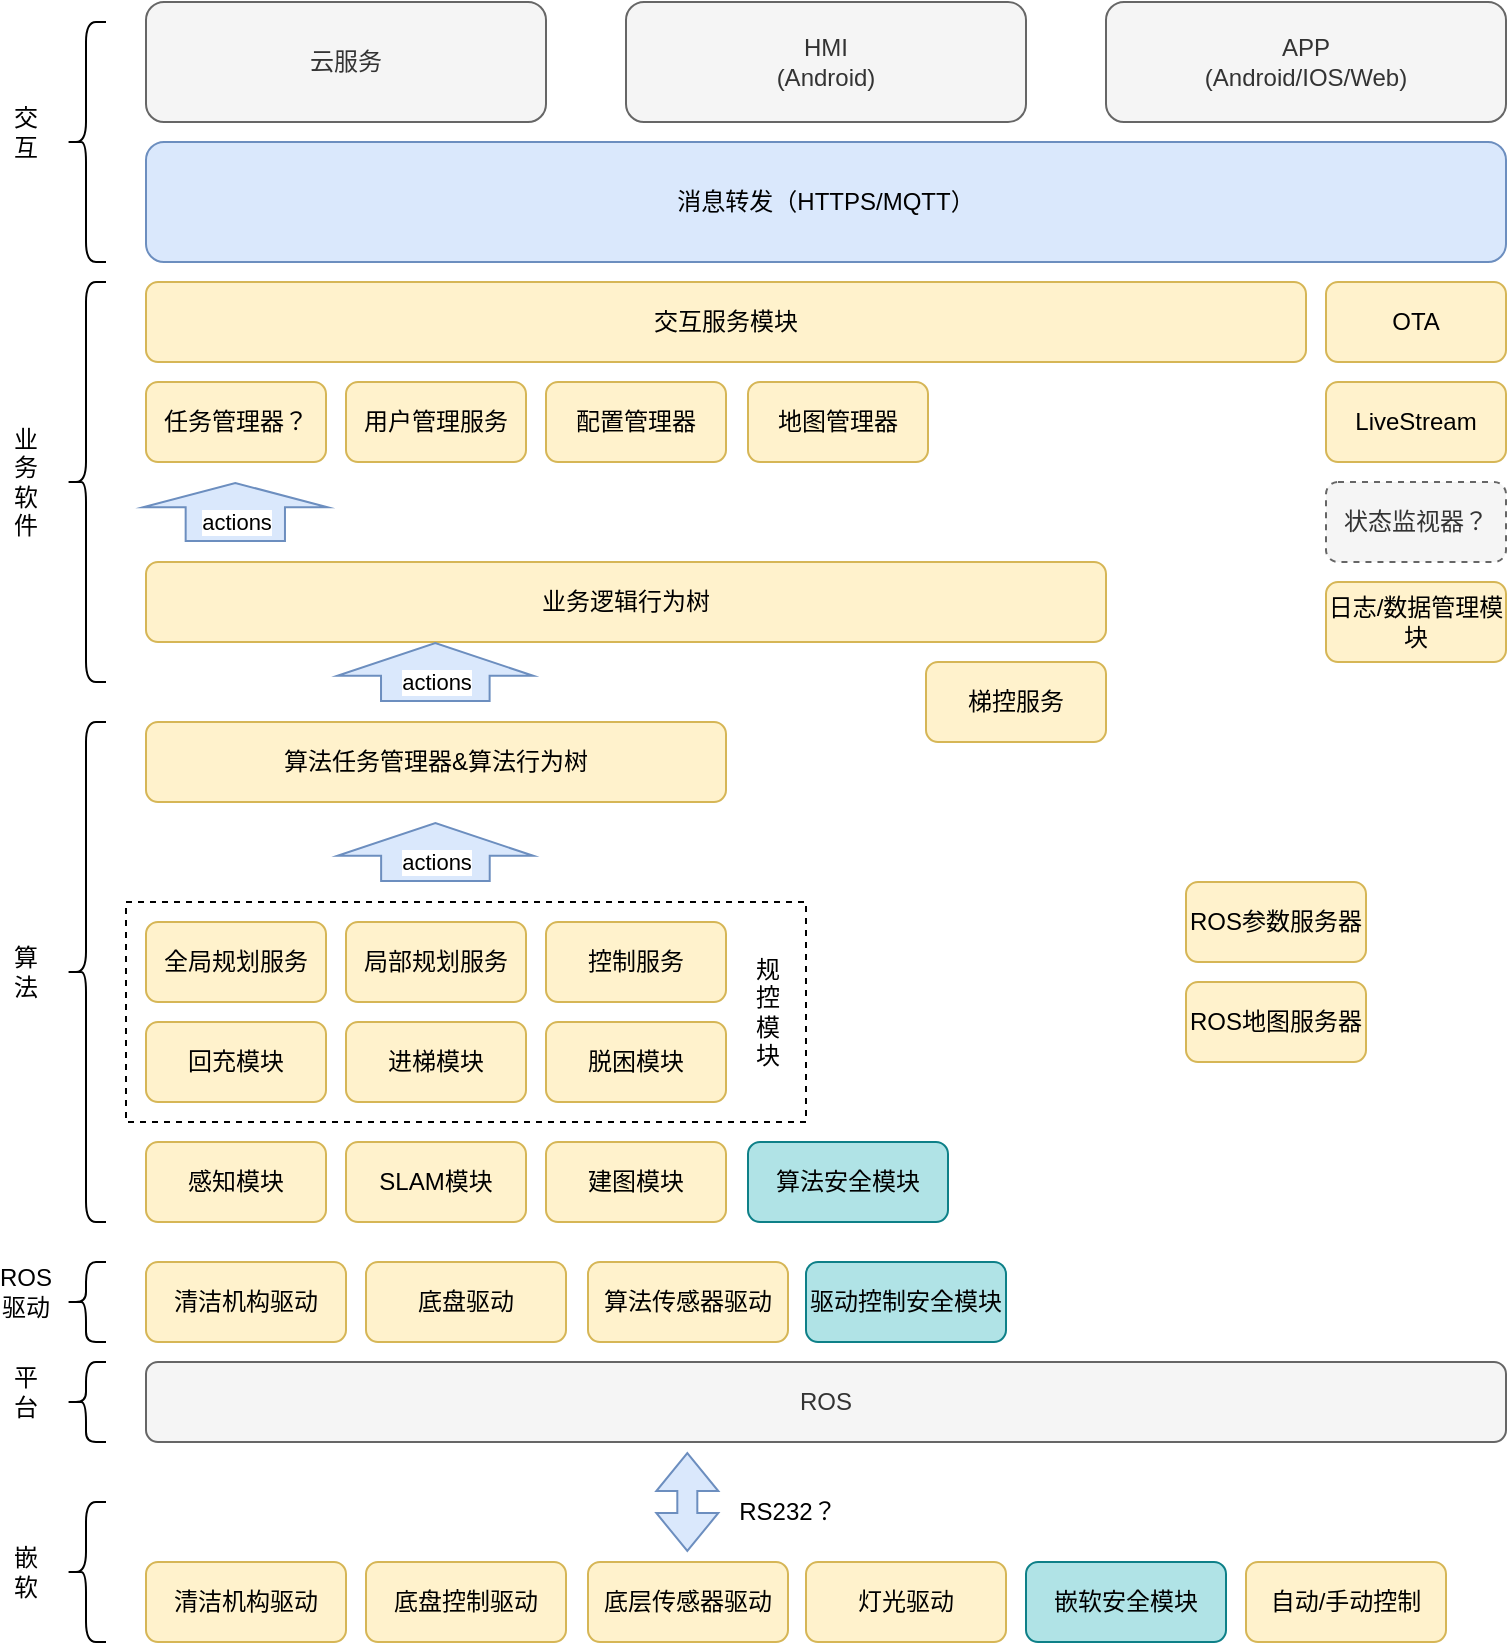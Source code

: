 <mxfile version="21.3.3" type="github" pages="4">
  <diagram id="f6SgZ6LgUOv9oFBcM0gP" name="第 1 页">
    <mxGraphModel dx="680" dy="956" grid="1" gridSize="10" guides="1" tooltips="1" connect="1" arrows="1" fold="1" page="1" pageScale="1" pageWidth="827" pageHeight="1169" math="0" shadow="0">
      <root>
        <mxCell id="0" />
        <mxCell id="1" parent="0" />
        <mxCell id="M5bCT73Iye7XzvdCISLt-1" value="云服务" style="rounded=1;whiteSpace=wrap;html=1;fillColor=#f5f5f5;fontColor=#333333;strokeColor=#666666;" parent="1" vertex="1">
          <mxGeometry x="920" y="120" width="200" height="60" as="geometry" />
        </mxCell>
        <mxCell id="M5bCT73Iye7XzvdCISLt-2" value="HMI&lt;br&gt;(Android)" style="rounded=1;whiteSpace=wrap;html=1;fillColor=#f5f5f5;fontColor=#333333;strokeColor=#666666;" parent="1" vertex="1">
          <mxGeometry x="1160" y="120" width="200" height="60" as="geometry" />
        </mxCell>
        <mxCell id="M5bCT73Iye7XzvdCISLt-3" value="APP&lt;br&gt;(Android/IOS/Web)" style="rounded=1;whiteSpace=wrap;html=1;fillColor=#f5f5f5;fontColor=#333333;strokeColor=#666666;" parent="1" vertex="1">
          <mxGeometry x="1400" y="120" width="200" height="60" as="geometry" />
        </mxCell>
        <mxCell id="M5bCT73Iye7XzvdCISLt-4" value="消息转发（HTTPS/MQTT）" style="rounded=1;whiteSpace=wrap;html=1;fillColor=#dae8fc;strokeColor=#6c8ebf;" parent="1" vertex="1">
          <mxGeometry x="920" y="190" width="680" height="60" as="geometry" />
        </mxCell>
        <mxCell id="M5bCT73Iye7XzvdCISLt-5" value="算法任务管理器&amp;amp;算法行为树" style="rounded=1;whiteSpace=wrap;html=1;fillColor=#fff2cc;strokeColor=#d6b656;" parent="1" vertex="1">
          <mxGeometry x="920" y="480" width="290" height="40" as="geometry" />
        </mxCell>
        <mxCell id="M5bCT73Iye7XzvdCISLt-6" value="ROS" style="rounded=1;whiteSpace=wrap;html=1;fillColor=#f5f5f5;fontColor=#333333;strokeColor=#666666;" parent="1" vertex="1">
          <mxGeometry x="920" y="800" width="680" height="40" as="geometry" />
        </mxCell>
        <mxCell id="M5bCT73Iye7XzvdCISLt-7" value="全局规划服务" style="rounded=1;whiteSpace=wrap;html=1;fillColor=#fff2cc;strokeColor=#d6b656;" parent="1" vertex="1">
          <mxGeometry x="920" y="580" width="90" height="40" as="geometry" />
        </mxCell>
        <mxCell id="M5bCT73Iye7XzvdCISLt-8" value="局部规划服务" style="rounded=1;whiteSpace=wrap;html=1;fillColor=#fff2cc;strokeColor=#d6b656;" parent="1" vertex="1">
          <mxGeometry x="1020" y="580" width="90" height="40" as="geometry" />
        </mxCell>
        <mxCell id="M5bCT73Iye7XzvdCISLt-9" value="控制服务" style="rounded=1;whiteSpace=wrap;html=1;fillColor=#fff2cc;strokeColor=#d6b656;" parent="1" vertex="1">
          <mxGeometry x="1120" y="580" width="90" height="40" as="geometry" />
        </mxCell>
        <mxCell id="M5bCT73Iye7XzvdCISLt-10" value="回充模块" style="rounded=1;whiteSpace=wrap;html=1;fillColor=#fff2cc;strokeColor=#d6b656;" parent="1" vertex="1">
          <mxGeometry x="920" y="630" width="90" height="40" as="geometry" />
        </mxCell>
        <mxCell id="M5bCT73Iye7XzvdCISLt-11" value="进梯模块" style="rounded=1;whiteSpace=wrap;html=1;fillColor=#fff2cc;strokeColor=#d6b656;" parent="1" vertex="1">
          <mxGeometry x="1020" y="630" width="90" height="40" as="geometry" />
        </mxCell>
        <mxCell id="M5bCT73Iye7XzvdCISLt-12" value="脱困模块" style="rounded=1;whiteSpace=wrap;html=1;fillColor=#fff2cc;strokeColor=#d6b656;" parent="1" vertex="1">
          <mxGeometry x="1120" y="630" width="90" height="40" as="geometry" />
        </mxCell>
        <mxCell id="M5bCT73Iye7XzvdCISLt-13" value="感知模块" style="rounded=1;whiteSpace=wrap;html=1;fillColor=#fff2cc;strokeColor=#d6b656;" parent="1" vertex="1">
          <mxGeometry x="920" y="690" width="90" height="40" as="geometry" />
        </mxCell>
        <mxCell id="M5bCT73Iye7XzvdCISLt-14" value="SLAM模块" style="rounded=1;whiteSpace=wrap;html=1;fillColor=#fff2cc;strokeColor=#d6b656;" parent="1" vertex="1">
          <mxGeometry x="1020" y="690" width="90" height="40" as="geometry" />
        </mxCell>
        <mxCell id="M5bCT73Iye7XzvdCISLt-15" value="建图模块" style="rounded=1;whiteSpace=wrap;html=1;fillColor=#fff2cc;strokeColor=#d6b656;" parent="1" vertex="1">
          <mxGeometry x="1120" y="690" width="90" height="40" as="geometry" />
        </mxCell>
        <mxCell id="M5bCT73Iye7XzvdCISLt-16" value="底盘控制驱动" style="rounded=1;whiteSpace=wrap;html=1;fillColor=#fff2cc;strokeColor=#d6b656;" parent="1" vertex="1">
          <mxGeometry x="1030" y="900" width="100" height="40" as="geometry" />
        </mxCell>
        <mxCell id="M5bCT73Iye7XzvdCISLt-17" value="清洁机构驱动" style="rounded=1;whiteSpace=wrap;html=1;fillColor=#fff2cc;strokeColor=#d6b656;" parent="1" vertex="1">
          <mxGeometry x="920" y="900" width="100" height="40" as="geometry" />
        </mxCell>
        <mxCell id="M5bCT73Iye7XzvdCISLt-18" value="底层传感器驱动" style="rounded=1;whiteSpace=wrap;html=1;fillColor=#fff2cc;strokeColor=#d6b656;" parent="1" vertex="1">
          <mxGeometry x="1141" y="900" width="100" height="40" as="geometry" />
        </mxCell>
        <mxCell id="M5bCT73Iye7XzvdCISLt-19" value="嵌软安全模块" style="rounded=1;whiteSpace=wrap;html=1;fillColor=#b0e3e6;strokeColor=#0e8088;" parent="1" vertex="1">
          <mxGeometry x="1360" y="900" width="100" height="40" as="geometry" />
        </mxCell>
        <mxCell id="M5bCT73Iye7XzvdCISLt-20" value="自动/手动控制" style="rounded=1;whiteSpace=wrap;html=1;fillColor=#fff2cc;strokeColor=#d6b656;" parent="1" vertex="1">
          <mxGeometry x="1470" y="900" width="100" height="40" as="geometry" />
        </mxCell>
        <mxCell id="M5bCT73Iye7XzvdCISLt-21" value="灯光驱动" style="rounded=1;whiteSpace=wrap;html=1;fillColor=#fff2cc;strokeColor=#d6b656;" parent="1" vertex="1">
          <mxGeometry x="1250" y="900" width="100" height="40" as="geometry" />
        </mxCell>
        <mxCell id="M5bCT73Iye7XzvdCISLt-22" value="" style="rounded=0;whiteSpace=wrap;html=1;dashed=1;fillColor=none;" parent="1" vertex="1">
          <mxGeometry x="910" y="570" width="340" height="110" as="geometry" />
        </mxCell>
        <mxCell id="M5bCT73Iye7XzvdCISLt-23" value="规控模块" style="text;html=1;strokeColor=none;fillColor=none;align=center;verticalAlign=middle;whiteSpace=wrap;rounded=0;" parent="1" vertex="1">
          <mxGeometry x="1221" y="610" width="20" height="30" as="geometry" />
        </mxCell>
        <mxCell id="M5bCT73Iye7XzvdCISLt-24" value="" style="shape=flexArrow;endArrow=classic;html=1;rounded=0;endWidth=42.694;endSize=5.143;width=54.286;fillColor=#dae8fc;strokeColor=#6c8ebf;" parent="1" edge="1">
          <mxGeometry width="50" height="50" relative="1" as="geometry">
            <mxPoint x="1064.71" y="560" as="sourcePoint" />
            <mxPoint x="1064.71" y="530" as="targetPoint" />
          </mxGeometry>
        </mxCell>
        <mxCell id="M5bCT73Iye7XzvdCISLt-25" value="actions" style="edgeLabel;html=1;align=center;verticalAlign=middle;resizable=0;points=[];" parent="M5bCT73Iye7XzvdCISLt-24" vertex="1" connectable="0">
          <mxGeometry x="0.133" y="-4" relative="1" as="geometry">
            <mxPoint x="-4" y="7" as="offset" />
          </mxGeometry>
        </mxCell>
        <mxCell id="M5bCT73Iye7XzvdCISLt-26" value="" style="shape=flexArrow;endArrow=classic;html=1;rounded=0;endWidth=41.617;endSize=3.703;width=49.655;fillColor=#dae8fc;strokeColor=#6c8ebf;" parent="1" edge="1">
          <mxGeometry width="50" height="50" relative="1" as="geometry">
            <mxPoint x="964.66" y="390" as="sourcePoint" />
            <mxPoint x="964.66" y="360" as="targetPoint" />
          </mxGeometry>
        </mxCell>
        <mxCell id="M5bCT73Iye7XzvdCISLt-27" value="actions" style="edgeLabel;html=1;align=center;verticalAlign=middle;resizable=0;points=[];" parent="M5bCT73Iye7XzvdCISLt-26" vertex="1" connectable="0">
          <mxGeometry x="0.133" y="-4" relative="1" as="geometry">
            <mxPoint x="-4" y="7" as="offset" />
          </mxGeometry>
        </mxCell>
        <mxCell id="M5bCT73Iye7XzvdCISLt-28" value="" style="shape=flexArrow;endArrow=classic;startArrow=classic;html=1;rounded=0;fillColor=#dae8fc;strokeColor=#6c8ebf;" parent="1" edge="1">
          <mxGeometry width="100" height="100" relative="1" as="geometry">
            <mxPoint x="1190.66" y="895" as="sourcePoint" />
            <mxPoint x="1190.66" y="845" as="targetPoint" />
          </mxGeometry>
        </mxCell>
        <mxCell id="M5bCT73Iye7XzvdCISLt-29" value="RS232？" style="text;html=1;strokeColor=none;fillColor=none;align=center;verticalAlign=middle;whiteSpace=wrap;rounded=0;" parent="1" vertex="1">
          <mxGeometry x="1211" y="860" width="60" height="30" as="geometry" />
        </mxCell>
        <mxCell id="M5bCT73Iye7XzvdCISLt-30" value="业务逻辑行为树" style="rounded=1;whiteSpace=wrap;html=1;fillColor=#fff2cc;strokeColor=#d6b656;" parent="1" vertex="1">
          <mxGeometry x="920" y="400" width="480" height="40" as="geometry" />
        </mxCell>
        <mxCell id="M5bCT73Iye7XzvdCISLt-31" value="OTA" style="rounded=1;whiteSpace=wrap;html=1;fillColor=#fff2cc;strokeColor=#d6b656;" parent="1" vertex="1">
          <mxGeometry x="1510" y="260" width="90" height="40" as="geometry" />
        </mxCell>
        <mxCell id="M5bCT73Iye7XzvdCISLt-32" value="底盘驱动" style="rounded=1;whiteSpace=wrap;html=1;fillColor=#fff2cc;strokeColor=#d6b656;" parent="1" vertex="1">
          <mxGeometry x="1030" y="750" width="100" height="40" as="geometry" />
        </mxCell>
        <mxCell id="M5bCT73Iye7XzvdCISLt-33" value="算法传感器驱动" style="rounded=1;whiteSpace=wrap;html=1;fillColor=#fff2cc;strokeColor=#d6b656;" parent="1" vertex="1">
          <mxGeometry x="1141" y="750" width="100" height="40" as="geometry" />
        </mxCell>
        <mxCell id="M5bCT73Iye7XzvdCISLt-34" value="清洁机构驱动" style="rounded=1;whiteSpace=wrap;html=1;fillColor=#fff2cc;strokeColor=#d6b656;" parent="1" vertex="1">
          <mxGeometry x="920" y="750" width="100" height="40" as="geometry" />
        </mxCell>
        <mxCell id="M5bCT73Iye7XzvdCISLt-35" value="" style="shape=curlyBracket;whiteSpace=wrap;html=1;rounded=1;labelPosition=left;verticalLabelPosition=middle;align=right;verticalAlign=middle;fillColor=none;" parent="1" vertex="1">
          <mxGeometry x="880" y="870" width="20" height="70" as="geometry" />
        </mxCell>
        <mxCell id="M5bCT73Iye7XzvdCISLt-36" value="嵌软" style="text;html=1;strokeColor=none;fillColor=none;align=center;verticalAlign=middle;whiteSpace=wrap;rounded=0;" parent="1" vertex="1">
          <mxGeometry x="850" y="890" width="20" height="30" as="geometry" />
        </mxCell>
        <mxCell id="M5bCT73Iye7XzvdCISLt-37" value="" style="shape=curlyBracket;whiteSpace=wrap;html=1;rounded=1;labelPosition=left;verticalLabelPosition=middle;align=right;verticalAlign=middle;fillColor=none;" parent="1" vertex="1">
          <mxGeometry x="880" y="750" width="20" height="40" as="geometry" />
        </mxCell>
        <mxCell id="M5bCT73Iye7XzvdCISLt-38" value="ROS驱动" style="text;html=1;strokeColor=none;fillColor=none;align=center;verticalAlign=middle;whiteSpace=wrap;rounded=0;" parent="1" vertex="1">
          <mxGeometry x="850" y="750" width="20" height="30" as="geometry" />
        </mxCell>
        <mxCell id="M5bCT73Iye7XzvdCISLt-39" value="" style="shape=curlyBracket;whiteSpace=wrap;html=1;rounded=1;labelPosition=left;verticalLabelPosition=middle;align=right;verticalAlign=middle;fillColor=none;" parent="1" vertex="1">
          <mxGeometry x="880" y="480" width="20" height="250" as="geometry" />
        </mxCell>
        <mxCell id="M5bCT73Iye7XzvdCISLt-40" value="算法" style="text;html=1;strokeColor=none;fillColor=none;align=center;verticalAlign=middle;whiteSpace=wrap;rounded=0;" parent="1" vertex="1">
          <mxGeometry x="850" y="590" width="20" height="30" as="geometry" />
        </mxCell>
        <mxCell id="M5bCT73Iye7XzvdCISLt-41" value="" style="shape=curlyBracket;whiteSpace=wrap;html=1;rounded=1;labelPosition=left;verticalLabelPosition=middle;align=right;verticalAlign=middle;fillColor=none;" parent="1" vertex="1">
          <mxGeometry x="880" y="800" width="20" height="40" as="geometry" />
        </mxCell>
        <mxCell id="M5bCT73Iye7XzvdCISLt-42" value="平台" style="text;html=1;strokeColor=none;fillColor=none;align=center;verticalAlign=middle;whiteSpace=wrap;rounded=0;" parent="1" vertex="1">
          <mxGeometry x="850" y="800" width="20" height="30" as="geometry" />
        </mxCell>
        <mxCell id="M5bCT73Iye7XzvdCISLt-43" value="业务软件" style="text;html=1;strokeColor=none;fillColor=none;align=center;verticalAlign=middle;whiteSpace=wrap;rounded=0;" parent="1" vertex="1">
          <mxGeometry x="850" y="345" width="20" height="30" as="geometry" />
        </mxCell>
        <mxCell id="M5bCT73Iye7XzvdCISLt-44" value="" style="shape=curlyBracket;whiteSpace=wrap;html=1;rounded=1;labelPosition=left;verticalLabelPosition=middle;align=right;verticalAlign=middle;fillColor=none;" parent="1" vertex="1">
          <mxGeometry x="880" y="260" width="20" height="200" as="geometry" />
        </mxCell>
        <mxCell id="M5bCT73Iye7XzvdCISLt-45" value="" style="shape=curlyBracket;whiteSpace=wrap;html=1;rounded=1;labelPosition=left;verticalLabelPosition=middle;align=right;verticalAlign=middle;fillColor=none;" parent="1" vertex="1">
          <mxGeometry x="880" y="130" width="20" height="120" as="geometry" />
        </mxCell>
        <mxCell id="M5bCT73Iye7XzvdCISLt-46" value="交互" style="text;html=1;strokeColor=none;fillColor=none;align=center;verticalAlign=middle;whiteSpace=wrap;rounded=0;" parent="1" vertex="1">
          <mxGeometry x="850" y="170" width="20" height="30" as="geometry" />
        </mxCell>
        <mxCell id="M5bCT73Iye7XzvdCISLt-47" value="任务管理器？" style="rounded=1;whiteSpace=wrap;html=1;fillColor=#fff2cc;strokeColor=#d6b656;" parent="1" vertex="1">
          <mxGeometry x="920" y="310" width="90" height="40" as="geometry" />
        </mxCell>
        <mxCell id="M5bCT73Iye7XzvdCISLt-48" value="状态监视器？" style="rounded=1;whiteSpace=wrap;html=1;fillColor=#f5f5f5;fontColor=#333333;strokeColor=#666666;dashed=1;" parent="1" vertex="1">
          <mxGeometry x="1510" y="360" width="90" height="40" as="geometry" />
        </mxCell>
        <mxCell id="M5bCT73Iye7XzvdCISLt-49" value="配置管理器" style="rounded=1;whiteSpace=wrap;html=1;fillColor=#fff2cc;strokeColor=#d6b656;" parent="1" vertex="1">
          <mxGeometry x="1120" y="310" width="90" height="40" as="geometry" />
        </mxCell>
        <mxCell id="M5bCT73Iye7XzvdCISLt-50" value="ROS参数服务器" style="rounded=1;whiteSpace=wrap;html=1;fillColor=#fff2cc;strokeColor=#d6b656;" parent="1" vertex="1">
          <mxGeometry x="1440" y="560" width="90" height="40" as="geometry" />
        </mxCell>
        <mxCell id="M5bCT73Iye7XzvdCISLt-51" value="ROS地图服务器" style="rounded=1;whiteSpace=wrap;html=1;fillColor=#fff2cc;strokeColor=#d6b656;" parent="1" vertex="1">
          <mxGeometry x="1440" y="610" width="90" height="40" as="geometry" />
        </mxCell>
        <mxCell id="M5bCT73Iye7XzvdCISLt-52" value="LiveStream" style="rounded=1;whiteSpace=wrap;html=1;fillColor=#fff2cc;strokeColor=#d6b656;" parent="1" vertex="1">
          <mxGeometry x="1510" y="310" width="90" height="40" as="geometry" />
        </mxCell>
        <mxCell id="M5bCT73Iye7XzvdCISLt-53" value="日志/数据管理模块" style="rounded=1;whiteSpace=wrap;html=1;fillColor=#fff2cc;strokeColor=#d6b656;" parent="1" vertex="1">
          <mxGeometry x="1510" y="410" width="90" height="40" as="geometry" />
        </mxCell>
        <mxCell id="M5bCT73Iye7XzvdCISLt-54" value="用户管理服务" style="rounded=1;whiteSpace=wrap;html=1;fillColor=#fff2cc;strokeColor=#d6b656;" parent="1" vertex="1">
          <mxGeometry x="1020" y="310" width="90" height="40" as="geometry" />
        </mxCell>
        <mxCell id="M5bCT73Iye7XzvdCISLt-55" value="地图管理器" style="rounded=1;whiteSpace=wrap;html=1;fillColor=#fff2cc;strokeColor=#d6b656;" parent="1" vertex="1">
          <mxGeometry x="1221" y="310" width="90" height="40" as="geometry" />
        </mxCell>
        <mxCell id="M5bCT73Iye7XzvdCISLt-56" value="" style="shape=flexArrow;endArrow=classic;html=1;rounded=0;endWidth=42.694;endSize=5.143;width=54.286;fillColor=#dae8fc;strokeColor=#6c8ebf;" parent="1" edge="1">
          <mxGeometry width="50" height="50" relative="1" as="geometry">
            <mxPoint x="1064.66" y="470" as="sourcePoint" />
            <mxPoint x="1064.66" y="440" as="targetPoint" />
          </mxGeometry>
        </mxCell>
        <mxCell id="M5bCT73Iye7XzvdCISLt-57" value="actions" style="edgeLabel;html=1;align=center;verticalAlign=middle;resizable=0;points=[];" parent="M5bCT73Iye7XzvdCISLt-56" vertex="1" connectable="0">
          <mxGeometry x="0.133" y="-4" relative="1" as="geometry">
            <mxPoint x="-4" y="7" as="offset" />
          </mxGeometry>
        </mxCell>
        <mxCell id="M5bCT73Iye7XzvdCISLt-58" value="交互服务模块" style="rounded=1;whiteSpace=wrap;html=1;fillColor=#fff2cc;strokeColor=#d6b656;" parent="1" vertex="1">
          <mxGeometry x="920" y="260" width="580" height="40" as="geometry" />
        </mxCell>
        <mxCell id="M5bCT73Iye7XzvdCISLt-59" value="梯控服务" style="rounded=1;whiteSpace=wrap;html=1;fillColor=#fff2cc;strokeColor=#d6b656;" parent="1" vertex="1">
          <mxGeometry x="1310" y="450" width="90" height="40" as="geometry" />
        </mxCell>
        <mxCell id="M5bCT73Iye7XzvdCISLt-61" value="驱动控制安全模块" style="rounded=1;whiteSpace=wrap;html=1;fillColor=#b0e3e6;strokeColor=#0e8088;" parent="1" vertex="1">
          <mxGeometry x="1250" y="750" width="100" height="40" as="geometry" />
        </mxCell>
        <mxCell id="M5bCT73Iye7XzvdCISLt-62" value="算法安全模块" style="rounded=1;whiteSpace=wrap;html=1;fillColor=#b0e3e6;strokeColor=#0e8088;" parent="1" vertex="1">
          <mxGeometry x="1221" y="690" width="100" height="40" as="geometry" />
        </mxCell>
      </root>
    </mxGraphModel>
  </diagram>
  <diagram id="Y-LqQCwLolJsy4I0SXhM" name="第 2 页">
    <mxGraphModel dx="862" dy="957" grid="1" gridSize="10" guides="1" tooltips="1" connect="1" arrows="1" fold="1" page="1" pageScale="1" pageWidth="827" pageHeight="1169" math="0" shadow="0">
      <root>
        <mxCell id="0" />
        <mxCell id="1" parent="0" />
        <mxCell id="lfEt48EljFh4UmK_JZ6B-13" value="" style="rounded=1;whiteSpace=wrap;html=1;fillColor=#f5f5f5;strokeColor=#666666;fontColor=#333333;" vertex="1" parent="1">
          <mxGeometry x="860" y="240" width="760" height="130" as="geometry" />
        </mxCell>
        <mxCell id="bBTwnZmFGB34wdewYJJC-1" value="" style="rounded=1;whiteSpace=wrap;html=1;fillColor=#f5f5f5;strokeColor=#666666;fontColor=#333333;" vertex="1" parent="1">
          <mxGeometry x="860" y="80" width="760" height="130" as="geometry" />
        </mxCell>
        <mxCell id="7_HADVNNehMYwHMTFdgm-2" value="Interface&amp;amp;logic" style="text;html=1;strokeColor=none;fillColor=none;align=left;verticalAlign=middle;whiteSpace=wrap;rounded=0;fontSize=16;" vertex="1" parent="1">
          <mxGeometry x="850" y="40" width="200" height="30" as="geometry" />
        </mxCell>
        <mxCell id="7_HADVNNehMYwHMTFdgm-3" value="Interfaces" style="text;html=1;strokeColor=none;fillColor=none;align=left;verticalAlign=middle;whiteSpace=wrap;rounded=0;fontSize=16;" vertex="1" parent="1">
          <mxGeometry x="890" y="80" width="90" height="30" as="geometry" />
        </mxCell>
        <mxCell id="lfEt48EljFh4UmK_JZ6B-31" value="" style="edgeStyle=orthogonalEdgeStyle;rounded=0;orthogonalLoop=1;jettySize=auto;html=1;fontSize=14;" edge="1" parent="1" source="7_HADVNNehMYwHMTFdgm-4" target="lfEt48EljFh4UmK_JZ6B-16">
          <mxGeometry relative="1" as="geometry" />
        </mxCell>
        <mxCell id="7_HADVNNehMYwHMTFdgm-4" value="&lt;br&gt;全覆盖清扫" style="rounded=1;whiteSpace=wrap;html=1;fontSize=16;fillColor=#dae8fc;strokeColor=#6c8ebf;verticalAlign=middle;labelPosition=center;verticalLabelPosition=middle;align=center;" vertex="1" parent="1">
          <mxGeometry x="890" y="120" width="120" height="70" as="geometry" />
        </mxCell>
        <mxCell id="lfEt48EljFh4UmK_JZ6B-1" value="Action" style="text;html=1;strokeColor=none;fillColor=none;align=left;verticalAlign=middle;whiteSpace=wrap;rounded=0;fontSize=14;" vertex="1" parent="1">
          <mxGeometry x="900" y="120" width="60" height="30" as="geometry" />
        </mxCell>
        <mxCell id="lfEt48EljFh4UmK_JZ6B-32" value="" style="edgeStyle=orthogonalEdgeStyle;rounded=0;orthogonalLoop=1;jettySize=auto;html=1;fontSize=14;" edge="1" parent="1" source="lfEt48EljFh4UmK_JZ6B-2" target="lfEt48EljFh4UmK_JZ6B-27">
          <mxGeometry relative="1" as="geometry" />
        </mxCell>
        <mxCell id="lfEt48EljFh4UmK_JZ6B-2" value="&lt;br&gt;沿边清扫" style="rounded=1;whiteSpace=wrap;html=1;fontSize=16;fillColor=#dae8fc;strokeColor=#6c8ebf;verticalAlign=middle;labelPosition=center;verticalLabelPosition=middle;align=center;" vertex="1" parent="1">
          <mxGeometry x="1030" y="120" width="120" height="70" as="geometry" />
        </mxCell>
        <mxCell id="lfEt48EljFh4UmK_JZ6B-3" value="Action" style="text;html=1;strokeColor=none;fillColor=none;align=left;verticalAlign=middle;whiteSpace=wrap;rounded=0;fontSize=14;" vertex="1" parent="1">
          <mxGeometry x="1040" y="120" width="60" height="30" as="geometry" />
        </mxCell>
        <mxCell id="lfEt48EljFh4UmK_JZ6B-33" value="" style="edgeStyle=orthogonalEdgeStyle;rounded=0;orthogonalLoop=1;jettySize=auto;html=1;fontSize=14;" edge="1" parent="1" source="lfEt48EljFh4UmK_JZ6B-4" target="lfEt48EljFh4UmK_JZ6B-28">
          <mxGeometry relative="1" as="geometry" />
        </mxCell>
        <mxCell id="lfEt48EljFh4UmK_JZ6B-4" value="&lt;br&gt;任意点导航" style="rounded=1;whiteSpace=wrap;html=1;fontSize=16;fillColor=#dae8fc;strokeColor=#6c8ebf;verticalAlign=middle;labelPosition=center;verticalLabelPosition=middle;align=center;" vertex="1" parent="1">
          <mxGeometry x="1170" y="120" width="120" height="70" as="geometry" />
        </mxCell>
        <mxCell id="lfEt48EljFh4UmK_JZ6B-5" value="Action" style="text;html=1;strokeColor=none;fillColor=none;align=left;verticalAlign=middle;whiteSpace=wrap;rounded=0;fontSize=14;" vertex="1" parent="1">
          <mxGeometry x="1180" y="120" width="60" height="30" as="geometry" />
        </mxCell>
        <mxCell id="lfEt48EljFh4UmK_JZ6B-34" value="" style="edgeStyle=orthogonalEdgeStyle;rounded=0;orthogonalLoop=1;jettySize=auto;html=1;fontSize=14;" edge="1" parent="1" source="lfEt48EljFh4UmK_JZ6B-8" target="lfEt48EljFh4UmK_JZ6B-29">
          <mxGeometry relative="1" as="geometry" />
        </mxCell>
        <mxCell id="lfEt48EljFh4UmK_JZ6B-8" value="&lt;br&gt;自动回充" style="rounded=1;whiteSpace=wrap;html=1;fontSize=16;fillColor=#dae8fc;strokeColor=#6c8ebf;verticalAlign=middle;labelPosition=center;verticalLabelPosition=middle;align=center;" vertex="1" parent="1">
          <mxGeometry x="1310" y="120" width="120" height="70" as="geometry" />
        </mxCell>
        <mxCell id="lfEt48EljFh4UmK_JZ6B-9" value="Action" style="text;html=1;strokeColor=none;fillColor=none;align=left;verticalAlign=middle;whiteSpace=wrap;rounded=0;fontSize=14;" vertex="1" parent="1">
          <mxGeometry x="1320" y="120" width="60" height="30" as="geometry" />
        </mxCell>
        <mxCell id="lfEt48EljFh4UmK_JZ6B-10" value="..." style="text;html=1;strokeColor=none;fillColor=none;align=left;verticalAlign=middle;whiteSpace=wrap;rounded=0;fontSize=16;" vertex="1" parent="1">
          <mxGeometry x="1440" y="140" width="30" height="30" as="geometry" />
        </mxCell>
        <mxCell id="lfEt48EljFh4UmK_JZ6B-35" value="" style="edgeStyle=orthogonalEdgeStyle;rounded=0;orthogonalLoop=1;jettySize=auto;html=1;fontSize=14;" edge="1" parent="1" source="lfEt48EljFh4UmK_JZ6B-11" target="lfEt48EljFh4UmK_JZ6B-30">
          <mxGeometry relative="1" as="geometry" />
        </mxCell>
        <mxCell id="lfEt48EljFh4UmK_JZ6B-11" value="&lt;br&gt;出入电梯" style="rounded=1;whiteSpace=wrap;html=1;fontSize=16;fillColor=#dae8fc;strokeColor=#6c8ebf;verticalAlign=middle;labelPosition=center;verticalLabelPosition=middle;align=center;" vertex="1" parent="1">
          <mxGeometry x="1480" y="120" width="120" height="70" as="geometry" />
        </mxCell>
        <mxCell id="lfEt48EljFh4UmK_JZ6B-12" value="Action" style="text;html=1;strokeColor=none;fillColor=none;align=left;verticalAlign=middle;whiteSpace=wrap;rounded=0;fontSize=14;" vertex="1" parent="1">
          <mxGeometry x="1490" y="120" width="60" height="30" as="geometry" />
        </mxCell>
        <mxCell id="lfEt48EljFh4UmK_JZ6B-14" value="Logic" style="text;html=1;strokeColor=none;fillColor=none;align=left;verticalAlign=middle;whiteSpace=wrap;rounded=0;fontSize=16;" vertex="1" parent="1">
          <mxGeometry x="890" y="240" width="110" height="30" as="geometry" />
        </mxCell>
        <mxCell id="lfEt48EljFh4UmK_JZ6B-15" value="&lt;br&gt;全覆盖清扫" style="rounded=1;whiteSpace=wrap;html=1;fontSize=16;fillColor=#d5e8d4;strokeColor=#82b366;verticalAlign=middle;labelPosition=center;verticalLabelPosition=middle;align=center;" vertex="1" parent="1">
          <mxGeometry x="890" y="280" width="120" height="70" as="geometry" />
        </mxCell>
        <mxCell id="lfEt48EljFh4UmK_JZ6B-16" value="Behavior tree" style="text;html=1;strokeColor=none;fillColor=none;align=left;verticalAlign=middle;whiteSpace=wrap;rounded=0;fontSize=14;" vertex="1" parent="1">
          <mxGeometry x="900" y="280" width="100" height="30" as="geometry" />
        </mxCell>
        <mxCell id="lfEt48EljFh4UmK_JZ6B-17" value="&lt;br&gt;沿边清扫" style="rounded=1;whiteSpace=wrap;html=1;fontSize=16;fillColor=#d5e8d4;strokeColor=#82b366;verticalAlign=middle;labelPosition=center;verticalLabelPosition=middle;align=center;" vertex="1" parent="1">
          <mxGeometry x="1030" y="280" width="120" height="70" as="geometry" />
        </mxCell>
        <mxCell id="lfEt48EljFh4UmK_JZ6B-19" value="&lt;br&gt;任意点导航" style="rounded=1;whiteSpace=wrap;html=1;fontSize=16;fillColor=#d5e8d4;strokeColor=#82b366;verticalAlign=middle;labelPosition=center;verticalLabelPosition=middle;align=center;" vertex="1" parent="1">
          <mxGeometry x="1170" y="280" width="120" height="70" as="geometry" />
        </mxCell>
        <mxCell id="lfEt48EljFh4UmK_JZ6B-21" value="&lt;br&gt;自动回充" style="rounded=1;whiteSpace=wrap;html=1;fontSize=16;fillColor=#d5e8d4;strokeColor=#82b366;verticalAlign=middle;labelPosition=center;verticalLabelPosition=middle;align=center;" vertex="1" parent="1">
          <mxGeometry x="1310" y="280" width="120" height="70" as="geometry" />
        </mxCell>
        <mxCell id="lfEt48EljFh4UmK_JZ6B-23" value="..." style="text;html=1;strokeColor=none;fillColor=none;align=left;verticalAlign=middle;whiteSpace=wrap;rounded=0;fontSize=16;" vertex="1" parent="1">
          <mxGeometry x="1440" y="300" width="30" height="30" as="geometry" />
        </mxCell>
        <mxCell id="lfEt48EljFh4UmK_JZ6B-24" value="&lt;br&gt;出入电梯" style="rounded=1;whiteSpace=wrap;html=1;fontSize=16;fillColor=#d5e8d4;strokeColor=#82b366;verticalAlign=middle;labelPosition=center;verticalLabelPosition=middle;align=center;" vertex="1" parent="1">
          <mxGeometry x="1480" y="280" width="120" height="70" as="geometry" />
        </mxCell>
        <mxCell id="lfEt48EljFh4UmK_JZ6B-27" value="Behavior tree" style="text;html=1;strokeColor=none;fillColor=none;align=left;verticalAlign=middle;whiteSpace=wrap;rounded=0;fontSize=14;" vertex="1" parent="1">
          <mxGeometry x="1040" y="280" width="100" height="30" as="geometry" />
        </mxCell>
        <mxCell id="lfEt48EljFh4UmK_JZ6B-28" value="Behavior tree" style="text;html=1;strokeColor=none;fillColor=none;align=left;verticalAlign=middle;whiteSpace=wrap;rounded=0;fontSize=14;" vertex="1" parent="1">
          <mxGeometry x="1180" y="280" width="100" height="30" as="geometry" />
        </mxCell>
        <mxCell id="lfEt48EljFh4UmK_JZ6B-29" value="Behavior tree" style="text;html=1;strokeColor=none;fillColor=none;align=left;verticalAlign=middle;whiteSpace=wrap;rounded=0;fontSize=14;" vertex="1" parent="1">
          <mxGeometry x="1320" y="280" width="100" height="30" as="geometry" />
        </mxCell>
        <mxCell id="lfEt48EljFh4UmK_JZ6B-30" value="Behavior tree" style="text;html=1;strokeColor=none;fillColor=none;align=left;verticalAlign=middle;whiteSpace=wrap;rounded=0;fontSize=14;" vertex="1" parent="1">
          <mxGeometry x="1490" y="280" width="100" height="30" as="geometry" />
        </mxCell>
        <mxCell id="lfEt48EljFh4UmK_JZ6B-36" value="Algorithm CORE" style="rounded=0;whiteSpace=wrap;html=1;fontSize=16;fillColor=#1ba1e2;dashed=1;fontColor=#ffffff;strokeColor=#006EAF;" vertex="1" parent="1">
          <mxGeometry x="841" y="440" width="800" height="80" as="geometry" />
        </mxCell>
        <mxCell id="lfEt48EljFh4UmK_JZ6B-37" value="Driver" style="rounded=0;whiteSpace=wrap;html=1;fontSize=16;fillColor=#fff2cc;dashed=1;strokeColor=#d6b656;" vertex="1" parent="1">
          <mxGeometry x="841" y="590" width="800" height="80" as="geometry" />
        </mxCell>
        <mxCell id="XGDYp-XpbP09WVP8PKeR-1" value="" style="shape=flexArrow;endArrow=classic;html=1;rounded=0;endWidth=42.694;endSize=5.143;width=54.286;fillColor=#dae8fc;strokeColor=#6c8ebf;" edge="1" parent="1">
          <mxGeometry width="50" height="50" relative="1" as="geometry">
            <mxPoint x="1229.5" y="430" as="sourcePoint" />
            <mxPoint x="1229.5" y="400" as="targetPoint" />
          </mxGeometry>
        </mxCell>
        <mxCell id="XGDYp-XpbP09WVP8PKeR-2" value="actions" style="edgeLabel;html=1;align=center;verticalAlign=middle;resizable=0;points=[];" vertex="1" connectable="0" parent="XGDYp-XpbP09WVP8PKeR-1">
          <mxGeometry x="0.133" y="-4" relative="1" as="geometry">
            <mxPoint x="-4" y="7" as="offset" />
          </mxGeometry>
        </mxCell>
        <mxCell id="XGDYp-XpbP09WVP8PKeR-4" value="" style="shape=flexArrow;endArrow=classic;html=1;rounded=0;endWidth=42.694;endSize=5.143;width=54.286;fillColor=#dae8fc;strokeColor=#6c8ebf;" edge="1" parent="1">
          <mxGeometry width="50" height="50" relative="1" as="geometry">
            <mxPoint x="1360" y="570" as="sourcePoint" />
            <mxPoint x="1360" y="540" as="targetPoint" />
          </mxGeometry>
        </mxCell>
        <mxCell id="XGDYp-XpbP09WVP8PKeR-5" value="data" style="edgeLabel;html=1;align=center;verticalAlign=middle;resizable=0;points=[];" vertex="1" connectable="0" parent="XGDYp-XpbP09WVP8PKeR-4">
          <mxGeometry x="0.133" y="-4" relative="1" as="geometry">
            <mxPoint x="-4" y="7" as="offset" />
          </mxGeometry>
        </mxCell>
        <mxCell id="XGDYp-XpbP09WVP8PKeR-6" value="" style="shape=flexArrow;endArrow=classic;html=1;rounded=0;endWidth=42.694;endSize=5.143;width=54.286;fillColor=#dae8fc;strokeColor=#6c8ebf;" edge="1" parent="1">
          <mxGeometry width="50" height="50" relative="1" as="geometry">
            <mxPoint x="1120" y="540" as="sourcePoint" />
            <mxPoint x="1120" y="570" as="targetPoint" />
          </mxGeometry>
        </mxCell>
        <mxCell id="XGDYp-XpbP09WVP8PKeR-7" value="command" style="edgeLabel;html=1;align=center;verticalAlign=middle;resizable=0;points=[];" vertex="1" connectable="0" parent="XGDYp-XpbP09WVP8PKeR-6">
          <mxGeometry x="0.133" y="-4" relative="1" as="geometry">
            <mxPoint x="4" y="-7" as="offset" />
          </mxGeometry>
        </mxCell>
      </root>
    </mxGraphModel>
  </diagram>
  <diagram id="uxX2Hcd_O4abkfJdamHM" name="规控架构">
    <mxGraphModel dx="1548" dy="1313" grid="1" gridSize="10" guides="1" tooltips="1" connect="1" arrows="1" fold="1" page="1" pageScale="1" pageWidth="827" pageHeight="1169" math="0" shadow="0">
      <root>
        <mxCell id="0" />
        <mxCell id="1" parent="0" />
        <mxCell id="eNtu9iRjEZPYJLBjmZqJ-1" value="" style="rounded=0;whiteSpace=wrap;html=1;fontSize=16;fillColor=none;dashed=1;" parent="1" vertex="1">
          <mxGeometry x="960" y="200" width="640" height="400" as="geometry" />
        </mxCell>
        <mxCell id="eNtu9iRjEZPYJLBjmZqJ-2" value="" style="rounded=1;whiteSpace=wrap;html=1;fontSize=14;fillColor=default;" parent="1" vertex="1">
          <mxGeometry x="990" y="220" width="570" height="130" as="geometry" />
        </mxCell>
        <mxCell id="eNtu9iRjEZPYJLBjmZqJ-3" value="BT Navigation Server" style="rounded=1;whiteSpace=wrap;html=1;fontSize=14;fillColor=#dae8fc;strokeColor=#6c8ebf;" parent="1" vertex="1">
          <mxGeometry x="1010" y="270" width="530" height="70" as="geometry" />
        </mxCell>
        <mxCell id="eNtu9iRjEZPYJLBjmZqJ-4" value="" style="shape=image;html=1;verticalAlign=top;verticalLabelPosition=bottom;labelBackgroundColor=#ffffff;imageAspect=0;aspect=fixed;image=https://cdn2.iconfinder.com/data/icons/boxicons-solid-vol-2/24/bxs-layer-128.png;fontSize=14;fillColor=default;" parent="1" vertex="1">
          <mxGeometry x="1470" y="310" width="30" height="30" as="geometry" />
        </mxCell>
        <mxCell id="eNtu9iRjEZPYJLBjmZqJ-5" value="BT plugins" style="text;html=1;strokeColor=none;fillColor=none;align=center;verticalAlign=middle;whiteSpace=wrap;rounded=0;fontSize=12;" parent="1" vertex="1">
          <mxGeometry x="1455" y="280" width="60" height="30" as="geometry" />
        </mxCell>
        <mxCell id="eNtu9iRjEZPYJLBjmZqJ-6" value="Task manager" style="text;html=1;strokeColor=none;fillColor=none;align=center;verticalAlign=middle;whiteSpace=wrap;rounded=0;fontSize=14;" parent="1" vertex="1">
          <mxGeometry x="990" y="220" width="120" height="30" as="geometry" />
        </mxCell>
        <mxCell id="eNtu9iRjEZPYJLBjmZqJ-7" value="" style="rounded=1;whiteSpace=wrap;html=1;fontSize=14;fillColor=default;" parent="1" vertex="1">
          <mxGeometry x="990" y="440" width="110" height="150" as="geometry" />
        </mxCell>
        <mxCell id="eNtu9iRjEZPYJLBjmZqJ-8" value="Global Planner&lt;br&gt;server" style="text;html=1;strokeColor=none;fillColor=none;align=center;verticalAlign=middle;whiteSpace=wrap;rounded=0;fontSize=14;" parent="1" vertex="1">
          <mxGeometry x="990" y="460" width="110" height="30" as="geometry" />
        </mxCell>
        <mxCell id="eNtu9iRjEZPYJLBjmZqJ-9" value="planner plugins" style="text;html=1;strokeColor=none;fillColor=none;align=center;verticalAlign=middle;whiteSpace=wrap;rounded=0;fontSize=12;" parent="1" vertex="1">
          <mxGeometry x="1040" y="520" width="60" height="30" as="geometry" />
        </mxCell>
        <mxCell id="eNtu9iRjEZPYJLBjmZqJ-10" value="" style="shape=image;html=1;verticalAlign=top;verticalLabelPosition=bottom;labelBackgroundColor=#ffffff;imageAspect=0;aspect=fixed;image=https://cdn2.iconfinder.com/data/icons/boxicons-solid-vol-2/24/bxs-layer-128.png;fontSize=14;fillColor=default;" parent="1" vertex="1">
          <mxGeometry x="1055" y="550" width="30" height="30" as="geometry" />
        </mxCell>
        <mxCell id="eNtu9iRjEZPYJLBjmZqJ-11" value="global costmap" style="text;html=1;strokeColor=none;fillColor=none;align=center;verticalAlign=middle;whiteSpace=wrap;rounded=0;fontSize=12;" parent="1" vertex="1">
          <mxGeometry x="990" y="520" width="60" height="30" as="geometry" />
        </mxCell>
        <mxCell id="eNtu9iRjEZPYJLBjmZqJ-12" value="" style="shape=image;html=1;verticalAlign=top;verticalLabelPosition=bottom;labelBackgroundColor=#ffffff;imageAspect=0;aspect=fixed;image=https://cdn2.iconfinder.com/data/icons/boxicons-solid-vol-2/24/bxs-layer-128.png;fontSize=14;fillColor=default;" parent="1" vertex="1">
          <mxGeometry x="1005" y="550" width="30" height="30" as="geometry" />
        </mxCell>
        <mxCell id="eNtu9iRjEZPYJLBjmZqJ-13" value="" style="rounded=1;whiteSpace=wrap;html=1;fontSize=14;fillColor=default;" parent="1" vertex="1">
          <mxGeometry x="1143" y="440" width="110" height="150" as="geometry" />
        </mxCell>
        <mxCell id="eNtu9iRjEZPYJLBjmZqJ-14" value="Local Planner&lt;br&gt;server" style="text;html=1;strokeColor=none;fillColor=none;align=center;verticalAlign=middle;whiteSpace=wrap;rounded=0;fontSize=14;" parent="1" vertex="1">
          <mxGeometry x="1140" y="460" width="110" height="30" as="geometry" />
        </mxCell>
        <mxCell id="eNtu9iRjEZPYJLBjmZqJ-15" value="planner plugins" style="text;html=1;strokeColor=none;fillColor=none;align=center;verticalAlign=middle;whiteSpace=wrap;rounded=0;fontSize=12;" parent="1" vertex="1">
          <mxGeometry x="1190" y="520" width="60" height="30" as="geometry" />
        </mxCell>
        <mxCell id="eNtu9iRjEZPYJLBjmZqJ-16" value="" style="shape=image;html=1;verticalAlign=top;verticalLabelPosition=bottom;labelBackgroundColor=#ffffff;imageAspect=0;aspect=fixed;image=https://cdn2.iconfinder.com/data/icons/boxicons-solid-vol-2/24/bxs-layer-128.png;fontSize=14;fillColor=default;" parent="1" vertex="1">
          <mxGeometry x="1205" y="550" width="30" height="30" as="geometry" />
        </mxCell>
        <mxCell id="eNtu9iRjEZPYJLBjmZqJ-17" value="local costmap" style="text;html=1;strokeColor=none;fillColor=none;align=center;verticalAlign=middle;whiteSpace=wrap;rounded=0;fontSize=12;" parent="1" vertex="1">
          <mxGeometry x="1140" y="520" width="60" height="30" as="geometry" />
        </mxCell>
        <mxCell id="eNtu9iRjEZPYJLBjmZqJ-18" value="" style="shape=image;html=1;verticalAlign=top;verticalLabelPosition=bottom;labelBackgroundColor=#ffffff;imageAspect=0;aspect=fixed;image=https://cdn2.iconfinder.com/data/icons/boxicons-solid-vol-2/24/bxs-layer-128.png;fontSize=14;fillColor=default;" parent="1" vertex="1">
          <mxGeometry x="1155" y="550" width="30" height="30" as="geometry" />
        </mxCell>
        <mxCell id="eNtu9iRjEZPYJLBjmZqJ-32" value="" style="edgeStyle=orthogonalEdgeStyle;rounded=0;orthogonalLoop=1;jettySize=auto;html=1;fontSize=14;" parent="1" source="eNtu9iRjEZPYJLBjmZqJ-19" target="eNtu9iRjEZPYJLBjmZqJ-31" edge="1">
          <mxGeometry relative="1" as="geometry" />
        </mxCell>
        <mxCell id="eNtu9iRjEZPYJLBjmZqJ-19" value="" style="rounded=1;whiteSpace=wrap;html=1;fontSize=14;fillColor=default;" parent="1" vertex="1">
          <mxGeometry x="1297" y="440" width="110" height="150" as="geometry" />
        </mxCell>
        <mxCell id="eNtu9iRjEZPYJLBjmZqJ-20" value="Controller&lt;br&gt;server" style="text;html=1;strokeColor=none;fillColor=none;align=center;verticalAlign=middle;whiteSpace=wrap;rounded=0;fontSize=14;" parent="1" vertex="1">
          <mxGeometry x="1300" y="460" width="110" height="30" as="geometry" />
        </mxCell>
        <mxCell id="eNtu9iRjEZPYJLBjmZqJ-21" value="controller plugins" style="text;html=1;strokeColor=none;fillColor=none;align=center;verticalAlign=middle;whiteSpace=wrap;rounded=0;fontSize=12;" parent="1" vertex="1">
          <mxGeometry x="1350" y="520" width="60" height="30" as="geometry" />
        </mxCell>
        <mxCell id="eNtu9iRjEZPYJLBjmZqJ-22" value="" style="shape=image;html=1;verticalAlign=top;verticalLabelPosition=bottom;labelBackgroundColor=#ffffff;imageAspect=0;aspect=fixed;image=https://cdn2.iconfinder.com/data/icons/boxicons-solid-vol-2/24/bxs-layer-128.png;fontSize=14;fillColor=default;" parent="1" vertex="1">
          <mxGeometry x="1365" y="550" width="30" height="30" as="geometry" />
        </mxCell>
        <mxCell id="eNtu9iRjEZPYJLBjmZqJ-23" value="local costmap" style="text;html=1;strokeColor=none;fillColor=none;align=center;verticalAlign=middle;whiteSpace=wrap;rounded=0;fontSize=12;" parent="1" vertex="1">
          <mxGeometry x="1300" y="520" width="60" height="30" as="geometry" />
        </mxCell>
        <mxCell id="eNtu9iRjEZPYJLBjmZqJ-24" value="" style="shape=image;html=1;verticalAlign=top;verticalLabelPosition=bottom;labelBackgroundColor=#ffffff;imageAspect=0;aspect=fixed;image=https://cdn2.iconfinder.com/data/icons/boxicons-solid-vol-2/24/bxs-layer-128.png;fontSize=14;fillColor=default;" parent="1" vertex="1">
          <mxGeometry x="1315" y="550" width="30" height="30" as="geometry" />
        </mxCell>
        <mxCell id="eNtu9iRjEZPYJLBjmZqJ-25" value="" style="rounded=1;whiteSpace=wrap;html=1;fontSize=14;fillColor=default;" parent="1" vertex="1">
          <mxGeometry x="1450" y="440" width="110" height="150" as="geometry" />
        </mxCell>
        <mxCell id="eNtu9iRjEZPYJLBjmZqJ-26" value="Other&lt;br&gt;server" style="text;html=1;strokeColor=none;fillColor=none;align=center;verticalAlign=middle;whiteSpace=wrap;rounded=0;fontSize=14;" parent="1" vertex="1">
          <mxGeometry x="1450" y="460" width="110" height="30" as="geometry" />
        </mxCell>
        <mxCell id="eNtu9iRjEZPYJLBjmZqJ-27" value="elevator&lt;br&gt;control" style="text;html=1;strokeColor=none;fillColor=none;align=center;verticalAlign=middle;whiteSpace=wrap;rounded=0;fontSize=12;" parent="1" vertex="1">
          <mxGeometry x="1500" y="520" width="60" height="30" as="geometry" />
        </mxCell>
        <mxCell id="eNtu9iRjEZPYJLBjmZqJ-28" value="" style="shape=image;html=1;verticalAlign=top;verticalLabelPosition=bottom;labelBackgroundColor=#ffffff;imageAspect=0;aspect=fixed;image=https://cdn2.iconfinder.com/data/icons/boxicons-solid-vol-2/24/bxs-layer-128.png;fontSize=14;fillColor=default;" parent="1" vertex="1">
          <mxGeometry x="1515" y="550" width="30" height="30" as="geometry" />
        </mxCell>
        <mxCell id="eNtu9iRjEZPYJLBjmZqJ-29" value="auto&lt;br&gt;dock" style="text;html=1;strokeColor=none;fillColor=none;align=center;verticalAlign=middle;whiteSpace=wrap;rounded=0;fontSize=12;" parent="1" vertex="1">
          <mxGeometry x="1450" y="520" width="60" height="30" as="geometry" />
        </mxCell>
        <mxCell id="eNtu9iRjEZPYJLBjmZqJ-30" value="" style="shape=image;html=1;verticalAlign=top;verticalLabelPosition=bottom;labelBackgroundColor=#ffffff;imageAspect=0;aspect=fixed;image=https://cdn2.iconfinder.com/data/icons/boxicons-solid-vol-2/24/bxs-layer-128.png;fontSize=14;fillColor=default;" parent="1" vertex="1">
          <mxGeometry x="1465" y="550" width="30" height="30" as="geometry" />
        </mxCell>
        <mxCell id="eNtu9iRjEZPYJLBjmZqJ-34" value="" style="edgeStyle=orthogonalEdgeStyle;rounded=0;orthogonalLoop=1;jettySize=auto;html=1;fontSize=14;" parent="1" source="eNtu9iRjEZPYJLBjmZqJ-31" target="eNtu9iRjEZPYJLBjmZqJ-33" edge="1">
          <mxGeometry relative="1" as="geometry" />
        </mxCell>
        <mxCell id="eNtu9iRjEZPYJLBjmZqJ-31" value="Collision checker" style="whiteSpace=wrap;html=1;fontSize=14;rounded=1;" parent="1" vertex="1">
          <mxGeometry x="1310" y="650" width="84" height="40" as="geometry" />
        </mxCell>
        <mxCell id="eNtu9iRjEZPYJLBjmZqJ-37" value="" style="edgeStyle=orthogonalEdgeStyle;rounded=0;orthogonalLoop=1;jettySize=auto;html=1;fontSize=14;" parent="1" source="eNtu9iRjEZPYJLBjmZqJ-33" target="eNtu9iRjEZPYJLBjmZqJ-36" edge="1">
          <mxGeometry relative="1" as="geometry" />
        </mxCell>
        <mxCell id="eNtu9iRjEZPYJLBjmZqJ-33" value="Velocity&lt;br&gt;smoother&amp;nbsp;" style="whiteSpace=wrap;html=1;fontSize=14;rounded=1;" parent="1" vertex="1">
          <mxGeometry x="1160" y="650" width="84" height="40" as="geometry" />
        </mxCell>
        <mxCell id="eNtu9iRjEZPYJLBjmZqJ-36" value="Chassis" style="whiteSpace=wrap;html=1;fontSize=14;rounded=1;" parent="1" vertex="1">
          <mxGeometry x="996" y="650" width="84" height="40" as="geometry" />
        </mxCell>
        <mxCell id="eNtu9iRjEZPYJLBjmZqJ-38" value="Sensor data" style="text;html=1;strokeColor=none;fillColor=none;align=center;verticalAlign=middle;whiteSpace=wrap;rounded=0;fontSize=14;" parent="1" vertex="1">
          <mxGeometry x="850" y="500" width="60" height="30" as="geometry" />
        </mxCell>
        <mxCell id="eNtu9iRjEZPYJLBjmZqJ-39" value="" style="endArrow=classic;html=1;rounded=0;fontSize=14;entryX=-0.001;entryY=0.789;entryDx=0;entryDy=0;entryPerimeter=0;exitX=1;exitY=0.5;exitDx=0;exitDy=0;" parent="1" source="eNtu9iRjEZPYJLBjmZqJ-38" target="eNtu9iRjEZPYJLBjmZqJ-1" edge="1">
          <mxGeometry width="50" height="50" relative="1" as="geometry">
            <mxPoint x="910" y="520" as="sourcePoint" />
            <mxPoint x="970" y="500" as="targetPoint" />
          </mxGeometry>
        </mxCell>
        <mxCell id="eNtu9iRjEZPYJLBjmZqJ-40" value="map" style="text;html=1;strokeColor=none;fillColor=none;align=center;verticalAlign=middle;whiteSpace=wrap;rounded=0;fontSize=14;" parent="1" vertex="1">
          <mxGeometry x="850" y="440" width="60" height="30" as="geometry" />
        </mxCell>
        <mxCell id="eNtu9iRjEZPYJLBjmZqJ-41" value="" style="endArrow=classic;html=1;rounded=0;fontSize=14;exitX=1;exitY=0.5;exitDx=0;exitDy=0;entryX=0;entryY=0.638;entryDx=0;entryDy=0;entryPerimeter=0;" parent="1" source="eNtu9iRjEZPYJLBjmZqJ-40" target="eNtu9iRjEZPYJLBjmZqJ-1" edge="1">
          <mxGeometry width="50" height="50" relative="1" as="geometry">
            <mxPoint x="910" y="460" as="sourcePoint" />
            <mxPoint x="940" y="455" as="targetPoint" />
          </mxGeometry>
        </mxCell>
        <mxCell id="eNtu9iRjEZPYJLBjmZqJ-42" value="tf" style="text;html=1;strokeColor=none;fillColor=none;align=center;verticalAlign=middle;whiteSpace=wrap;rounded=0;fontSize=14;" parent="1" vertex="1">
          <mxGeometry x="850" y="370" width="60" height="30" as="geometry" />
        </mxCell>
        <mxCell id="eNtu9iRjEZPYJLBjmZqJ-43" value="" style="endArrow=classic;html=1;rounded=0;fontSize=14;entryX=-0.001;entryY=0.789;entryDx=0;entryDy=0;entryPerimeter=0;exitX=1;exitY=0.5;exitDx=0;exitDy=0;" parent="1" source="eNtu9iRjEZPYJLBjmZqJ-42" edge="1">
          <mxGeometry width="50" height="50" relative="1" as="geometry">
            <mxPoint x="910" y="390" as="sourcePoint" />
            <mxPoint x="959" y="386" as="targetPoint" />
          </mxGeometry>
        </mxCell>
        <mxCell id="eNtu9iRjEZPYJLBjmZqJ-44" value="BT definition" style="text;html=1;strokeColor=none;fillColor=none;align=center;verticalAlign=middle;whiteSpace=wrap;rounded=0;fontSize=14;" parent="1" vertex="1">
          <mxGeometry x="850" y="280" width="60" height="30" as="geometry" />
        </mxCell>
        <mxCell id="eNtu9iRjEZPYJLBjmZqJ-45" value="" style="endArrow=classic;html=1;rounded=0;fontSize=14;entryX=-0.001;entryY=0.789;entryDx=0;entryDy=0;entryPerimeter=0;exitX=1;exitY=0.5;exitDx=0;exitDy=0;" parent="1" source="eNtu9iRjEZPYJLBjmZqJ-44" edge="1">
          <mxGeometry width="50" height="50" relative="1" as="geometry">
            <mxPoint x="910" y="300" as="sourcePoint" />
            <mxPoint x="959" y="296" as="targetPoint" />
          </mxGeometry>
        </mxCell>
        <mxCell id="eNtu9iRjEZPYJLBjmZqJ-46" value="" style="endArrow=classic;startArrow=classic;html=1;rounded=0;fontSize=14;" parent="1" edge="1">
          <mxGeometry width="50" height="50" relative="1" as="geometry">
            <mxPoint x="1060" y="420" as="sourcePoint" />
            <mxPoint x="1110" y="370" as="targetPoint" />
          </mxGeometry>
        </mxCell>
        <mxCell id="eNtu9iRjEZPYJLBjmZqJ-47" value="" style="endArrow=classic;startArrow=classic;html=1;rounded=0;fontSize=14;" parent="1" edge="1">
          <mxGeometry width="50" height="50" relative="1" as="geometry">
            <mxPoint x="1510" y="420" as="sourcePoint" />
            <mxPoint x="1465" y="370" as="targetPoint" />
          </mxGeometry>
        </mxCell>
        <mxCell id="eNtu9iRjEZPYJLBjmZqJ-49" value="" style="endArrow=classic;startArrow=classic;html=1;rounded=0;fontSize=14;" parent="1" edge="1">
          <mxGeometry width="50" height="50" relative="1" as="geometry">
            <mxPoint x="1200" y="420" as="sourcePoint" />
            <mxPoint x="1200" y="370" as="targetPoint" />
          </mxGeometry>
        </mxCell>
        <mxCell id="eNtu9iRjEZPYJLBjmZqJ-50" value="" style="endArrow=classic;startArrow=classic;html=1;rounded=0;fontSize=14;" parent="1" edge="1">
          <mxGeometry width="50" height="50" relative="1" as="geometry">
            <mxPoint x="1345" y="420" as="sourcePoint" />
            <mxPoint x="1345" y="370" as="targetPoint" />
          </mxGeometry>
        </mxCell>
        <mxCell id="eNtu9iRjEZPYJLBjmZqJ-51" value="Tasks" style="text;html=1;strokeColor=none;fillColor=none;align=center;verticalAlign=middle;whiteSpace=wrap;rounded=0;fontSize=14;" parent="1" vertex="1">
          <mxGeometry x="1050" y="120" width="60" height="30" as="geometry" />
        </mxCell>
        <mxCell id="eNtu9iRjEZPYJLBjmZqJ-52" value="" style="endArrow=classic;html=1;rounded=0;fontSize=14;entryX=0.75;entryY=0;entryDx=0;entryDy=0;exitX=0.5;exitY=1;exitDx=0;exitDy=0;" parent="1" source="eNtu9iRjEZPYJLBjmZqJ-51" target="eNtu9iRjEZPYJLBjmZqJ-6" edge="1">
          <mxGeometry width="50" height="50" relative="1" as="geometry">
            <mxPoint x="1060" y="160" as="sourcePoint" />
            <mxPoint x="959" y="296" as="targetPoint" />
          </mxGeometry>
        </mxCell>
        <mxCell id="t2EEwijuwHW6uQpwx023-1" value="" style="rounded=0;whiteSpace=wrap;html=1;fontSize=16;fillColor=none;dashed=1;" vertex="1" parent="1">
          <mxGeometry x="1800" y="360" width="840" height="480" as="geometry" />
        </mxCell>
        <mxCell id="t2EEwijuwHW6uQpwx023-2" value="" style="rounded=1;whiteSpace=wrap;html=1;fontSize=14;fillColor=default;" vertex="1" parent="1">
          <mxGeometry x="1830" y="240" width="290" height="80" as="geometry" />
        </mxCell>
        <mxCell id="t2EEwijuwHW6uQpwx023-3" value="BT Navigation Server" style="rounded=1;whiteSpace=wrap;html=1;fontSize=14;fillColor=#dae8fc;strokeColor=#6c8ebf;" vertex="1" parent="1">
          <mxGeometry x="1850" y="410" width="530" height="90" as="geometry" />
        </mxCell>
        <mxCell id="t2EEwijuwHW6uQpwx023-4" value="" style="shape=image;html=1;verticalAlign=top;verticalLabelPosition=bottom;labelBackgroundColor=#ffffff;imageAspect=0;aspect=fixed;image=https://cdn2.iconfinder.com/data/icons/boxicons-solid-vol-2/24/bxs-layer-128.png;fontSize=14;fillColor=default;" vertex="1" parent="1">
          <mxGeometry x="2310" y="470" width="30" height="30" as="geometry" />
        </mxCell>
        <mxCell id="t2EEwijuwHW6uQpwx023-5" value="ActionNodes" style="text;html=1;strokeColor=none;fillColor=none;align=center;verticalAlign=middle;whiteSpace=wrap;rounded=0;fontSize=12;" vertex="1" parent="1">
          <mxGeometry x="2295" y="440" width="60" height="30" as="geometry" />
        </mxCell>
        <mxCell id="t2EEwijuwHW6uQpwx023-6" value="Task manager" style="text;html=1;strokeColor=none;fillColor=none;align=center;verticalAlign=middle;whiteSpace=wrap;rounded=0;fontSize=14;" vertex="1" parent="1">
          <mxGeometry x="1830" y="240" width="120" height="30" as="geometry" />
        </mxCell>
        <mxCell id="t2EEwijuwHW6uQpwx023-7" value="" style="rounded=1;whiteSpace=wrap;html=1;fontSize=14;fillColor=default;" vertex="1" parent="1">
          <mxGeometry x="1830" y="600" width="110" height="200" as="geometry" />
        </mxCell>
        <mxCell id="t2EEwijuwHW6uQpwx023-8" value="Global Planner&lt;br&gt;server" style="text;html=1;strokeColor=none;fillColor=none;align=center;verticalAlign=middle;whiteSpace=wrap;rounded=0;fontSize=14;" vertex="1" parent="1">
          <mxGeometry x="1830" y="620" width="110" height="30" as="geometry" />
        </mxCell>
        <mxCell id="t2EEwijuwHW6uQpwx023-9" value="planner plugins" style="text;html=1;strokeColor=none;fillColor=none;align=center;verticalAlign=middle;whiteSpace=wrap;rounded=0;fontSize=12;" vertex="1" parent="1">
          <mxGeometry x="1880" y="680" width="60" height="30" as="geometry" />
        </mxCell>
        <mxCell id="t2EEwijuwHW6uQpwx023-10" value="" style="shape=image;html=1;verticalAlign=top;verticalLabelPosition=bottom;labelBackgroundColor=#ffffff;imageAspect=0;aspect=fixed;image=https://cdn2.iconfinder.com/data/icons/boxicons-solid-vol-2/24/bxs-layer-128.png;fontSize=14;fillColor=default;" vertex="1" parent="1">
          <mxGeometry x="1895" y="710" width="30" height="30" as="geometry" />
        </mxCell>
        <mxCell id="t2EEwijuwHW6uQpwx023-11" value="global costmap" style="text;html=1;strokeColor=none;fillColor=none;align=center;verticalAlign=middle;whiteSpace=wrap;rounded=0;fontSize=12;" vertex="1" parent="1">
          <mxGeometry x="1830" y="680" width="60" height="30" as="geometry" />
        </mxCell>
        <mxCell id="t2EEwijuwHW6uQpwx023-12" value="" style="shape=image;html=1;verticalAlign=top;verticalLabelPosition=bottom;labelBackgroundColor=#ffffff;imageAspect=0;aspect=fixed;image=https://cdn2.iconfinder.com/data/icons/boxicons-solid-vol-2/24/bxs-layer-128.png;fontSize=14;fillColor=default;" vertex="1" parent="1">
          <mxGeometry x="1845" y="710" width="30" height="30" as="geometry" />
        </mxCell>
        <mxCell id="t2EEwijuwHW6uQpwx023-13" value="" style="rounded=1;whiteSpace=wrap;html=1;fontSize=14;fillColor=default;" vertex="1" parent="1">
          <mxGeometry x="1983" y="600" width="110" height="200" as="geometry" />
        </mxCell>
        <mxCell id="t2EEwijuwHW6uQpwx023-14" value="Local Planner&lt;br&gt;server" style="text;html=1;strokeColor=none;fillColor=none;align=center;verticalAlign=middle;whiteSpace=wrap;rounded=0;fontSize=14;" vertex="1" parent="1">
          <mxGeometry x="1980" y="620" width="110" height="30" as="geometry" />
        </mxCell>
        <mxCell id="t2EEwijuwHW6uQpwx023-15" value="planner plugins" style="text;html=1;strokeColor=none;fillColor=none;align=center;verticalAlign=middle;whiteSpace=wrap;rounded=0;fontSize=12;" vertex="1" parent="1">
          <mxGeometry x="2030" y="680" width="60" height="30" as="geometry" />
        </mxCell>
        <mxCell id="t2EEwijuwHW6uQpwx023-16" value="" style="shape=image;html=1;verticalAlign=top;verticalLabelPosition=bottom;labelBackgroundColor=#ffffff;imageAspect=0;aspect=fixed;image=https://cdn2.iconfinder.com/data/icons/boxicons-solid-vol-2/24/bxs-layer-128.png;fontSize=14;fillColor=default;" vertex="1" parent="1">
          <mxGeometry x="2045" y="710" width="30" height="30" as="geometry" />
        </mxCell>
        <mxCell id="t2EEwijuwHW6uQpwx023-17" value="local costmap" style="text;html=1;strokeColor=none;fillColor=none;align=center;verticalAlign=middle;whiteSpace=wrap;rounded=0;fontSize=12;" vertex="1" parent="1">
          <mxGeometry x="1980" y="680" width="60" height="30" as="geometry" />
        </mxCell>
        <mxCell id="t2EEwijuwHW6uQpwx023-18" value="" style="shape=image;html=1;verticalAlign=top;verticalLabelPosition=bottom;labelBackgroundColor=#ffffff;imageAspect=0;aspect=fixed;image=https://cdn2.iconfinder.com/data/icons/boxicons-solid-vol-2/24/bxs-layer-128.png;fontSize=14;fillColor=default;" vertex="1" parent="1">
          <mxGeometry x="1995" y="710" width="30" height="30" as="geometry" />
        </mxCell>
        <mxCell id="t2EEwijuwHW6uQpwx023-19" value="" style="edgeStyle=orthogonalEdgeStyle;rounded=0;orthogonalLoop=1;jettySize=auto;html=1;fontSize=14;" edge="1" source="t2EEwijuwHW6uQpwx023-20" target="t2EEwijuwHW6uQpwx023-33" parent="1">
          <mxGeometry relative="1" as="geometry" />
        </mxCell>
        <mxCell id="t2EEwijuwHW6uQpwx023-20" value="" style="rounded=1;whiteSpace=wrap;html=1;fontSize=14;fillColor=default;" vertex="1" parent="1">
          <mxGeometry x="2137" y="600" width="110" height="200" as="geometry" />
        </mxCell>
        <mxCell id="t2EEwijuwHW6uQpwx023-21" value="Controller&lt;br&gt;server" style="text;html=1;strokeColor=none;fillColor=none;align=center;verticalAlign=middle;whiteSpace=wrap;rounded=0;fontSize=14;" vertex="1" parent="1">
          <mxGeometry x="2140" y="620" width="110" height="30" as="geometry" />
        </mxCell>
        <mxCell id="t2EEwijuwHW6uQpwx023-22" value="controller plugins" style="text;html=1;strokeColor=none;fillColor=none;align=center;verticalAlign=middle;whiteSpace=wrap;rounded=0;fontSize=12;" vertex="1" parent="1">
          <mxGeometry x="2190" y="680" width="60" height="30" as="geometry" />
        </mxCell>
        <mxCell id="t2EEwijuwHW6uQpwx023-23" value="" style="shape=image;html=1;verticalAlign=top;verticalLabelPosition=bottom;labelBackgroundColor=#ffffff;imageAspect=0;aspect=fixed;image=https://cdn2.iconfinder.com/data/icons/boxicons-solid-vol-2/24/bxs-layer-128.png;fontSize=14;fillColor=default;" vertex="1" parent="1">
          <mxGeometry x="2205" y="710" width="30" height="30" as="geometry" />
        </mxCell>
        <mxCell id="t2EEwijuwHW6uQpwx023-24" value="local costmap" style="text;html=1;strokeColor=none;fillColor=none;align=center;verticalAlign=middle;whiteSpace=wrap;rounded=0;fontSize=12;" vertex="1" parent="1">
          <mxGeometry x="2140" y="680" width="60" height="30" as="geometry" />
        </mxCell>
        <mxCell id="t2EEwijuwHW6uQpwx023-25" value="" style="shape=image;html=1;verticalAlign=top;verticalLabelPosition=bottom;labelBackgroundColor=#ffffff;imageAspect=0;aspect=fixed;image=https://cdn2.iconfinder.com/data/icons/boxicons-solid-vol-2/24/bxs-layer-128.png;fontSize=14;fillColor=default;" vertex="1" parent="1">
          <mxGeometry x="2155" y="710" width="30" height="30" as="geometry" />
        </mxCell>
        <mxCell id="t2EEwijuwHW6uQpwx023-26" value="" style="rounded=1;whiteSpace=wrap;html=1;fontSize=14;fillColor=default;" vertex="1" parent="1">
          <mxGeometry x="2290" y="600" width="110" height="200" as="geometry" />
        </mxCell>
        <mxCell id="t2EEwijuwHW6uQpwx023-27" value="Other&lt;br&gt;server" style="text;html=1;strokeColor=none;fillColor=none;align=center;verticalAlign=middle;whiteSpace=wrap;rounded=0;fontSize=14;" vertex="1" parent="1">
          <mxGeometry x="2290" y="620" width="110" height="30" as="geometry" />
        </mxCell>
        <mxCell id="t2EEwijuwHW6uQpwx023-28" value="elevator&lt;br&gt;control" style="text;html=1;strokeColor=none;fillColor=none;align=center;verticalAlign=middle;whiteSpace=wrap;rounded=0;fontSize=12;" vertex="1" parent="1">
          <mxGeometry x="2340" y="680" width="60" height="30" as="geometry" />
        </mxCell>
        <mxCell id="t2EEwijuwHW6uQpwx023-29" value="" style="shape=image;html=1;verticalAlign=top;verticalLabelPosition=bottom;labelBackgroundColor=#ffffff;imageAspect=0;aspect=fixed;image=https://cdn2.iconfinder.com/data/icons/boxicons-solid-vol-2/24/bxs-layer-128.png;fontSize=14;fillColor=default;" vertex="1" parent="1">
          <mxGeometry x="2355" y="710" width="30" height="30" as="geometry" />
        </mxCell>
        <mxCell id="t2EEwijuwHW6uQpwx023-30" value="auto&lt;br&gt;dock" style="text;html=1;strokeColor=none;fillColor=none;align=center;verticalAlign=middle;whiteSpace=wrap;rounded=0;fontSize=12;" vertex="1" parent="1">
          <mxGeometry x="2290" y="680" width="60" height="30" as="geometry" />
        </mxCell>
        <mxCell id="t2EEwijuwHW6uQpwx023-31" value="" style="shape=image;html=1;verticalAlign=top;verticalLabelPosition=bottom;labelBackgroundColor=#ffffff;imageAspect=0;aspect=fixed;image=https://cdn2.iconfinder.com/data/icons/boxicons-solid-vol-2/24/bxs-layer-128.png;fontSize=14;fillColor=default;" vertex="1" parent="1">
          <mxGeometry x="2305" y="710" width="30" height="30" as="geometry" />
        </mxCell>
        <mxCell id="t2EEwijuwHW6uQpwx023-32" value="" style="edgeStyle=orthogonalEdgeStyle;rounded=0;orthogonalLoop=1;jettySize=auto;html=1;fontSize=14;" edge="1" source="t2EEwijuwHW6uQpwx023-33" target="t2EEwijuwHW6uQpwx023-35" parent="1">
          <mxGeometry relative="1" as="geometry" />
        </mxCell>
        <mxCell id="t2EEwijuwHW6uQpwx023-33" value="Collision checker" style="whiteSpace=wrap;html=1;fontSize=14;rounded=1;" vertex="1" parent="1">
          <mxGeometry x="2150" y="870" width="84" height="40" as="geometry" />
        </mxCell>
        <mxCell id="t2EEwijuwHW6uQpwx023-34" value="" style="edgeStyle=orthogonalEdgeStyle;rounded=0;orthogonalLoop=1;jettySize=auto;html=1;fontSize=14;" edge="1" source="t2EEwijuwHW6uQpwx023-35" target="t2EEwijuwHW6uQpwx023-36" parent="1">
          <mxGeometry relative="1" as="geometry" />
        </mxCell>
        <mxCell id="t2EEwijuwHW6uQpwx023-35" value="Velocity&lt;br&gt;smoother&amp;nbsp;" style="whiteSpace=wrap;html=1;fontSize=14;rounded=1;" vertex="1" parent="1">
          <mxGeometry x="2000" y="870" width="84" height="40" as="geometry" />
        </mxCell>
        <mxCell id="t2EEwijuwHW6uQpwx023-36" value="Chassis" style="whiteSpace=wrap;html=1;fontSize=14;rounded=1;" vertex="1" parent="1">
          <mxGeometry x="1836" y="870" width="84" height="40" as="geometry" />
        </mxCell>
        <mxCell id="t2EEwijuwHW6uQpwx023-37" value="Local costmap" style="text;html=1;strokeColor=none;fillColor=none;align=center;verticalAlign=middle;whiteSpace=wrap;rounded=0;fontSize=14;" vertex="1" parent="1">
          <mxGeometry x="1690" y="660" width="60" height="30" as="geometry" />
        </mxCell>
        <mxCell id="t2EEwijuwHW6uQpwx023-38" value="" style="endArrow=classic;html=1;rounded=0;fontSize=14;entryX=-0.001;entryY=0.656;entryDx=0;entryDy=0;entryPerimeter=0;exitX=1;exitY=0.5;exitDx=0;exitDy=0;" edge="1" source="t2EEwijuwHW6uQpwx023-37" target="t2EEwijuwHW6uQpwx023-1" parent="1">
          <mxGeometry width="50" height="50" relative="1" as="geometry">
            <mxPoint x="1750" y="680" as="sourcePoint" />
            <mxPoint x="1810" y="660" as="targetPoint" />
          </mxGeometry>
        </mxCell>
        <mxCell id="t2EEwijuwHW6uQpwx023-39" value="map" style="text;html=1;strokeColor=none;fillColor=none;align=center;verticalAlign=middle;whiteSpace=wrap;rounded=0;fontSize=14;" vertex="1" parent="1">
          <mxGeometry x="1690" y="600" width="60" height="30" as="geometry" />
        </mxCell>
        <mxCell id="t2EEwijuwHW6uQpwx023-40" value="" style="endArrow=classic;html=1;rounded=0;fontSize=14;exitX=1;exitY=0.5;exitDx=0;exitDy=0;entryX=-0.002;entryY=0.531;entryDx=0;entryDy=0;entryPerimeter=0;" edge="1" source="t2EEwijuwHW6uQpwx023-39" target="t2EEwijuwHW6uQpwx023-1" parent="1">
          <mxGeometry width="50" height="50" relative="1" as="geometry">
            <mxPoint x="1750" y="620" as="sourcePoint" />
            <mxPoint x="1780" y="615" as="targetPoint" />
          </mxGeometry>
        </mxCell>
        <mxCell id="t2EEwijuwHW6uQpwx023-41" value="tf" style="text;html=1;strokeColor=none;fillColor=none;align=center;verticalAlign=middle;whiteSpace=wrap;rounded=0;fontSize=14;" vertex="1" parent="1">
          <mxGeometry x="1690" y="530" width="60" height="30" as="geometry" />
        </mxCell>
        <mxCell id="t2EEwijuwHW6uQpwx023-42" value="" style="endArrow=classic;html=1;rounded=0;fontSize=14;entryX=-0.001;entryY=0.789;entryDx=0;entryDy=0;entryPerimeter=0;exitX=1;exitY=0.5;exitDx=0;exitDy=0;" edge="1" source="t2EEwijuwHW6uQpwx023-41" parent="1">
          <mxGeometry width="50" height="50" relative="1" as="geometry">
            <mxPoint x="1750" y="550" as="sourcePoint" />
            <mxPoint x="1799" y="546" as="targetPoint" />
          </mxGeometry>
        </mxCell>
        <mxCell id="t2EEwijuwHW6uQpwx023-45" value="" style="endArrow=classic;startArrow=classic;html=1;rounded=0;fontSize=14;" edge="1" parent="1">
          <mxGeometry width="50" height="50" relative="1" as="geometry">
            <mxPoint x="1900" y="580" as="sourcePoint" />
            <mxPoint x="1950" y="530" as="targetPoint" />
          </mxGeometry>
        </mxCell>
        <mxCell id="t2EEwijuwHW6uQpwx023-46" value="" style="endArrow=classic;startArrow=classic;html=1;rounded=0;fontSize=14;" edge="1" parent="1">
          <mxGeometry width="50" height="50" relative="1" as="geometry">
            <mxPoint x="2350" y="580" as="sourcePoint" />
            <mxPoint x="2305" y="530" as="targetPoint" />
          </mxGeometry>
        </mxCell>
        <mxCell id="t2EEwijuwHW6uQpwx023-47" value="" style="endArrow=classic;startArrow=classic;html=1;rounded=0;fontSize=14;" edge="1" parent="1">
          <mxGeometry width="50" height="50" relative="1" as="geometry">
            <mxPoint x="2040" y="580" as="sourcePoint" />
            <mxPoint x="2040" y="530" as="targetPoint" />
          </mxGeometry>
        </mxCell>
        <mxCell id="t2EEwijuwHW6uQpwx023-48" value="" style="endArrow=classic;startArrow=classic;html=1;rounded=0;fontSize=14;" edge="1" parent="1">
          <mxGeometry width="50" height="50" relative="1" as="geometry">
            <mxPoint x="2185" y="580" as="sourcePoint" />
            <mxPoint x="2185" y="530" as="targetPoint" />
          </mxGeometry>
        </mxCell>
        <mxCell id="t2EEwijuwHW6uQpwx023-49" value="actions" style="text;html=1;strokeColor=none;fillColor=none;align=center;verticalAlign=middle;whiteSpace=wrap;rounded=0;fontSize=14;" vertex="1" parent="1">
          <mxGeometry x="1890" y="50" width="60" height="30" as="geometry" />
        </mxCell>
        <mxCell id="t2EEwijuwHW6uQpwx023-50" value="" style="endArrow=classic;html=1;rounded=0;fontSize=14;exitX=0.5;exitY=1;exitDx=0;exitDy=0;entryX=0.5;entryY=0;entryDx=0;entryDy=0;" edge="1" source="t2EEwijuwHW6uQpwx023-49" target="t2EEwijuwHW6uQpwx023-51" parent="1">
          <mxGeometry width="50" height="50" relative="1" as="geometry">
            <mxPoint x="1900" y="350" as="sourcePoint" />
            <mxPoint x="1920" y="130" as="targetPoint" />
          </mxGeometry>
        </mxCell>
        <mxCell id="t2EEwijuwHW6uQpwx023-51" value="Action servers" style="text;html=1;strokeColor=none;fillColor=none;align=center;verticalAlign=middle;whiteSpace=wrap;rounded=0;fontSize=12;" vertex="1" parent="1">
          <mxGeometry x="1890" y="120" width="60" height="30" as="geometry" />
        </mxCell>
        <mxCell id="t2EEwijuwHW6uQpwx023-53" style="edgeStyle=orthogonalEdgeStyle;rounded=0;orthogonalLoop=1;jettySize=auto;html=1;entryX=0.75;entryY=0;entryDx=0;entryDy=0;" edge="1" parent="1" source="t2EEwijuwHW6uQpwx023-52" target="t2EEwijuwHW6uQpwx023-6">
          <mxGeometry relative="1" as="geometry" />
        </mxCell>
        <mxCell id="t2EEwijuwHW6uQpwx023-52" value="" style="shape=image;html=1;verticalAlign=top;verticalLabelPosition=bottom;labelBackgroundColor=#ffffff;imageAspect=0;aspect=fixed;image=https://cdn2.iconfinder.com/data/icons/boxicons-solid-vol-2/24/bxs-layer-128.png;fontSize=14;fillColor=default;" vertex="1" parent="1">
          <mxGeometry x="1905" y="150" width="30" height="30" as="geometry" />
        </mxCell>
        <mxCell id="t2EEwijuwHW6uQpwx023-55" style="edgeStyle=orthogonalEdgeStyle;rounded=0;orthogonalLoop=1;jettySize=auto;html=1;entryX=0.235;entryY=0.027;entryDx=0;entryDy=0;entryPerimeter=0;" edge="1" parent="1" source="t2EEwijuwHW6uQpwx023-54" target="t2EEwijuwHW6uQpwx023-3">
          <mxGeometry relative="1" as="geometry" />
        </mxCell>
        <mxCell id="t2EEwijuwHW6uQpwx023-54" value="Task buffer" style="rounded=1;whiteSpace=wrap;html=1;fontSize=14;fillColor=#dae8fc;strokeColor=#6c8ebf;" vertex="1" parent="1">
          <mxGeometry x="1860" y="270" width="230" height="40" as="geometry" />
        </mxCell>
        <mxCell id="t2EEwijuwHW6uQpwx023-56" value="Execute" style="text;html=1;strokeColor=none;fillColor=none;align=center;verticalAlign=middle;whiteSpace=wrap;rounded=0;fontSize=14;" vertex="1" parent="1">
          <mxGeometry x="1961.5" y="360" width="97" height="30" as="geometry" />
        </mxCell>
        <mxCell id="t2EEwijuwHW6uQpwx023-57" value="" style="shape=image;html=1;verticalAlign=top;verticalLabelPosition=bottom;labelBackgroundColor=#ffffff;imageAspect=0;aspect=fixed;image=https://cdn2.iconfinder.com/data/icons/boxicons-solid-vol-2/24/bxs-layer-128.png;fontSize=14;fillColor=default;" vertex="1" parent="1">
          <mxGeometry x="2245" y="470" width="30" height="30" as="geometry" />
        </mxCell>
        <mxCell id="t2EEwijuwHW6uQpwx023-58" value="BT xmls" style="text;html=1;strokeColor=none;fillColor=none;align=center;verticalAlign=middle;whiteSpace=wrap;rounded=0;fontSize=12;" vertex="1" parent="1">
          <mxGeometry x="2230" y="440" width="60" height="30" as="geometry" />
        </mxCell>
        <mxCell id="t2EEwijuwHW6uQpwx023-59" value="Semantic info" style="text;html=1;strokeColor=none;fillColor=none;align=center;verticalAlign=middle;whiteSpace=wrap;rounded=0;fontSize=14;" vertex="1" parent="1">
          <mxGeometry x="1690" y="470" width="60" height="30" as="geometry" />
        </mxCell>
        <mxCell id="t2EEwijuwHW6uQpwx023-60" value="" style="endArrow=classic;html=1;rounded=0;fontSize=14;entryX=-0.001;entryY=0.789;entryDx=0;entryDy=0;entryPerimeter=0;exitX=1;exitY=0.5;exitDx=0;exitDy=0;" edge="1" source="t2EEwijuwHW6uQpwx023-59" parent="1">
          <mxGeometry width="50" height="50" relative="1" as="geometry">
            <mxPoint x="1750" y="490" as="sourcePoint" />
            <mxPoint x="1799" y="486" as="targetPoint" />
          </mxGeometry>
        </mxCell>
        <mxCell id="t2EEwijuwHW6uQpwx023-61" value="" style="shape=curlyBracket;whiteSpace=wrap;html=1;rounded=1;flipH=1;labelPosition=right;verticalLabelPosition=middle;align=left;verticalAlign=middle;" vertex="1" parent="1">
          <mxGeometry x="2430" y="560" width="20" height="240" as="geometry" />
        </mxCell>
        <mxCell id="t2EEwijuwHW6uQpwx023-62" value="Config" style="whiteSpace=wrap;html=1;fontSize=14;rounded=1;" vertex="1" parent="1">
          <mxGeometry x="2470" y="660" width="84" height="40" as="geometry" />
        </mxCell>
        <mxCell id="t2EEwijuwHW6uQpwx023-63" value="custom module" style="text;html=1;strokeColor=none;fillColor=none;align=center;verticalAlign=middle;whiteSpace=wrap;rounded=0;fontSize=12;fontColor=#0000CC;" vertex="1" parent="1">
          <mxGeometry x="1855" y="740" width="60" height="30" as="geometry" />
        </mxCell>
        <mxCell id="t2EEwijuwHW6uQpwx023-64" value="" style="shape=image;html=1;verticalAlign=top;verticalLabelPosition=bottom;labelBackgroundColor=#ffffff;imageAspect=0;aspect=fixed;image=https://cdn2.iconfinder.com/data/icons/boxicons-solid-vol-2/24/bxs-layer-128.png;fontSize=14;fillColor=default;" vertex="1" parent="1">
          <mxGeometry x="1870" y="770" width="30" height="30" as="geometry" />
        </mxCell>
        <mxCell id="t2EEwijuwHW6uQpwx023-65" value="custom module" style="text;html=1;strokeColor=none;fillColor=none;align=center;verticalAlign=middle;whiteSpace=wrap;rounded=0;fontSize=12;fontColor=#0000CC;" vertex="1" parent="1">
          <mxGeometry x="2005" y="740" width="60" height="30" as="geometry" />
        </mxCell>
        <mxCell id="t2EEwijuwHW6uQpwx023-66" value="" style="shape=image;html=1;verticalAlign=top;verticalLabelPosition=bottom;labelBackgroundColor=#ffffff;imageAspect=0;aspect=fixed;image=https://cdn2.iconfinder.com/data/icons/boxicons-solid-vol-2/24/bxs-layer-128.png;fontSize=14;fillColor=default;" vertex="1" parent="1">
          <mxGeometry x="2020" y="770" width="30" height="30" as="geometry" />
        </mxCell>
        <mxCell id="t2EEwijuwHW6uQpwx023-67" value="custom module" style="text;html=1;strokeColor=none;fillColor=none;align=center;verticalAlign=middle;whiteSpace=wrap;rounded=0;fontSize=12;fontColor=#0000CC;" vertex="1" parent="1">
          <mxGeometry x="2162" y="740" width="60" height="30" as="geometry" />
        </mxCell>
        <mxCell id="t2EEwijuwHW6uQpwx023-68" value="" style="shape=image;html=1;verticalAlign=top;verticalLabelPosition=bottom;labelBackgroundColor=#ffffff;imageAspect=0;aspect=fixed;image=https://cdn2.iconfinder.com/data/icons/boxicons-solid-vol-2/24/bxs-layer-128.png;fontSize=14;fillColor=default;" vertex="1" parent="1">
          <mxGeometry x="2177" y="770" width="30" height="30" as="geometry" />
        </mxCell>
        <mxCell id="t2EEwijuwHW6uQpwx023-69" value="custom module" style="text;html=1;strokeColor=none;fillColor=none;align=center;verticalAlign=middle;whiteSpace=wrap;rounded=0;fontSize=12;fontColor=#0000CC;" vertex="1" parent="1">
          <mxGeometry x="2315" y="740" width="60" height="30" as="geometry" />
        </mxCell>
        <mxCell id="t2EEwijuwHW6uQpwx023-70" value="" style="shape=image;html=1;verticalAlign=top;verticalLabelPosition=bottom;labelBackgroundColor=#ffffff;imageAspect=0;aspect=fixed;image=https://cdn2.iconfinder.com/data/icons/boxicons-solid-vol-2/24/bxs-layer-128.png;fontSize=14;fillColor=default;" vertex="1" parent="1">
          <mxGeometry x="2330" y="770" width="30" height="30" as="geometry" />
        </mxCell>
      </root>
    </mxGraphModel>
  </diagram>
  <diagram id="EiBACztV0LbCiHCOQPO8" name="安全设计">
    <mxGraphModel dx="2027" dy="1148" grid="1" gridSize="10" guides="1" tooltips="1" connect="1" arrows="1" fold="1" page="1" pageScale="1" pageWidth="827" pageHeight="1169" math="0" shadow="0">
      <root>
        <mxCell id="0" />
        <mxCell id="1" parent="0" />
        <mxCell id="7zcdIGHgi9nhB4HijGHo-3" value="" style="edgeStyle=orthogonalEdgeStyle;rounded=0;orthogonalLoop=1;jettySize=auto;html=1;fontSize=14;" edge="1" parent="1" source="7zcdIGHgi9nhB4HijGHo-1" target="7zcdIGHgi9nhB4HijGHo-2">
          <mxGeometry relative="1" as="geometry" />
        </mxCell>
        <mxCell id="7zcdIGHgi9nhB4HijGHo-1" value="控制服务&lt;br&gt;（算法层）" style="rounded=1;whiteSpace=wrap;html=1;fontSize=14;fillColor=default;" vertex="1" parent="1">
          <mxGeometry x="140" y="240" width="120" height="60" as="geometry" />
        </mxCell>
        <mxCell id="7zcdIGHgi9nhB4HijGHo-6" value="" style="edgeStyle=orthogonalEdgeStyle;rounded=0;orthogonalLoop=1;jettySize=auto;html=1;fontSize=14;" edge="1" parent="1" source="7zcdIGHgi9nhB4HijGHo-2" target="7zcdIGHgi9nhB4HijGHo-5">
          <mxGeometry relative="1" as="geometry" />
        </mxCell>
        <mxCell id="7zcdIGHgi9nhB4HijGHo-2" value="底盘驱动&lt;br&gt;（驱动层）" style="rounded=1;whiteSpace=wrap;html=1;fontSize=14;fillColor=default;" vertex="1" parent="1">
          <mxGeometry x="140" y="360" width="120" height="60" as="geometry" />
        </mxCell>
        <mxCell id="7zcdIGHgi9nhB4HijGHo-10" value="" style="edgeStyle=orthogonalEdgeStyle;rounded=0;orthogonalLoop=1;jettySize=auto;html=1;fontSize=14;" edge="1" parent="1" source="7zcdIGHgi9nhB4HijGHo-5" target="7zcdIGHgi9nhB4HijGHo-9">
          <mxGeometry relative="1" as="geometry" />
        </mxCell>
        <mxCell id="7zcdIGHgi9nhB4HijGHo-5" value="协议转换&amp;amp;电机控制&lt;br&gt;（嵌软层）" style="rounded=1;whiteSpace=wrap;html=1;fontSize=14;fillColor=default;" vertex="1" parent="1">
          <mxGeometry x="140" y="480" width="120" height="60" as="geometry" />
        </mxCell>
        <mxCell id="7zcdIGHgi9nhB4HijGHo-7" value="心跳信号" style="text;html=1;strokeColor=none;fillColor=none;align=center;verticalAlign=middle;whiteSpace=wrap;rounded=0;fontSize=14;" vertex="1" parent="1">
          <mxGeometry x="200" y="320" width="80" height="30" as="geometry" />
        </mxCell>
        <mxCell id="7zcdIGHgi9nhB4HijGHo-8" value="心跳信号or数据校核" style="text;html=1;strokeColor=none;fillColor=none;align=center;verticalAlign=middle;whiteSpace=wrap;rounded=0;fontSize=14;" vertex="1" parent="1">
          <mxGeometry x="240" y="554" width="80" height="30" as="geometry" />
        </mxCell>
        <mxCell id="7zcdIGHgi9nhB4HijGHo-9" value="下发急停控制信号or失效应对" style="rounded=1;whiteSpace=wrap;html=1;fontSize=14;fillColor=#f8cecc;strokeColor=#b85450;" vertex="1" parent="1">
          <mxGeometry x="340" y="480" width="120" height="60" as="geometry" />
        </mxCell>
        <mxCell id="7zcdIGHgi9nhB4HijGHo-11" value="失效？" style="text;html=1;strokeColor=none;fillColor=none;align=center;verticalAlign=middle;whiteSpace=wrap;rounded=0;fontSize=14;" vertex="1" parent="1">
          <mxGeometry x="260" y="480" width="80" height="30" as="geometry" />
        </mxCell>
        <mxCell id="7zcdIGHgi9nhB4HijGHo-12" value="" style="edgeStyle=orthogonalEdgeStyle;rounded=0;orthogonalLoop=1;jettySize=auto;html=1;fontSize=14;" edge="1" target="7zcdIGHgi9nhB4HijGHo-13" parent="1">
          <mxGeometry relative="1" as="geometry">
            <mxPoint x="260" y="390" as="sourcePoint" />
          </mxGeometry>
        </mxCell>
        <mxCell id="7zcdIGHgi9nhB4HijGHo-13" value="下发急停控制指令" style="rounded=1;whiteSpace=wrap;html=1;fontSize=14;fillColor=#f8cecc;strokeColor=#b85450;" vertex="1" parent="1">
          <mxGeometry x="340" y="360" width="120" height="60" as="geometry" />
        </mxCell>
        <mxCell id="7zcdIGHgi9nhB4HijGHo-14" value="失效？" style="text;html=1;strokeColor=none;fillColor=none;align=center;verticalAlign=middle;whiteSpace=wrap;rounded=0;fontSize=14;" vertex="1" parent="1">
          <mxGeometry x="260" y="360" width="80" height="30" as="geometry" />
        </mxCell>
        <mxCell id="7zcdIGHgi9nhB4HijGHo-18" style="edgeStyle=orthogonalEdgeStyle;rounded=0;orthogonalLoop=1;jettySize=auto;html=1;entryX=0.25;entryY=1;entryDx=0;entryDy=0;fontSize=14;" edge="1" parent="1" source="7zcdIGHgi9nhB4HijGHo-15" target="7zcdIGHgi9nhB4HijGHo-5">
          <mxGeometry relative="1" as="geometry">
            <Array as="points">
              <mxPoint x="110" y="600" />
              <mxPoint x="170" y="600" />
            </Array>
          </mxGeometry>
        </mxCell>
        <mxCell id="7zcdIGHgi9nhB4HijGHo-15" value="传感器" style="rounded=1;whiteSpace=wrap;html=1;fontSize=14;fillColor=default;" vertex="1" parent="1">
          <mxGeometry x="80" y="640" width="60" height="40" as="geometry" />
        </mxCell>
        <mxCell id="7zcdIGHgi9nhB4HijGHo-19" value="" style="edgeStyle=orthogonalEdgeStyle;rounded=0;orthogonalLoop=1;jettySize=auto;html=1;fontSize=14;" edge="1" parent="1" source="7zcdIGHgi9nhB4HijGHo-16" target="7zcdIGHgi9nhB4HijGHo-5">
          <mxGeometry relative="1" as="geometry" />
        </mxCell>
        <mxCell id="7zcdIGHgi9nhB4HijGHo-16" value="底盘" style="rounded=1;whiteSpace=wrap;html=1;fontSize=14;fillColor=default;" vertex="1" parent="1">
          <mxGeometry x="170" y="640" width="60" height="40" as="geometry" />
        </mxCell>
        <mxCell id="7zcdIGHgi9nhB4HijGHo-20" style="edgeStyle=orthogonalEdgeStyle;rounded=0;orthogonalLoop=1;jettySize=auto;html=1;entryX=0.75;entryY=1;entryDx=0;entryDy=0;fontSize=14;" edge="1" parent="1" source="7zcdIGHgi9nhB4HijGHo-17" target="7zcdIGHgi9nhB4HijGHo-5">
          <mxGeometry relative="1" as="geometry">
            <Array as="points">
              <mxPoint x="290" y="600" />
              <mxPoint x="230" y="600" />
            </Array>
          </mxGeometry>
        </mxCell>
        <mxCell id="7zcdIGHgi9nhB4HijGHo-17" value="清洁机构" style="rounded=1;whiteSpace=wrap;html=1;fontSize=14;fillColor=default;" vertex="1" parent="1">
          <mxGeometry x="260" y="640" width="60" height="40" as="geometry" />
        </mxCell>
        <mxCell id="7zcdIGHgi9nhB4HijGHo-21" value="心跳信号" style="text;html=1;strokeColor=none;fillColor=none;align=center;verticalAlign=middle;whiteSpace=wrap;rounded=0;fontSize=14;" vertex="1" parent="1">
          <mxGeometry x="200" y="440" width="80" height="30" as="geometry" />
        </mxCell>
        <mxCell id="pNmrf49ggXb2yaqD83dW-15" value="" style="edgeStyle=orthogonalEdgeStyle;rounded=0;orthogonalLoop=1;jettySize=auto;html=1;fontSize=14;" edge="1" parent="1" source="7zcdIGHgi9nhB4HijGHo-24" target="pNmrf49ggXb2yaqD83dW-14">
          <mxGeometry relative="1" as="geometry" />
        </mxCell>
        <mxCell id="pNmrf49ggXb2yaqD83dW-18" value="" style="edgeStyle=orthogonalEdgeStyle;rounded=0;orthogonalLoop=1;jettySize=auto;html=1;fontSize=14;" edge="1" parent="1" source="7zcdIGHgi9nhB4HijGHo-24" target="pNmrf49ggXb2yaqD83dW-17">
          <mxGeometry relative="1" as="geometry" />
        </mxCell>
        <mxCell id="7zcdIGHgi9nhB4HijGHo-24" value="状态检测模块" style="rounded=1;whiteSpace=wrap;html=1;fontSize=14;fillColor=default;" vertex="1" parent="1">
          <mxGeometry x="677.5" y="540" width="120" height="60" as="geometry" />
        </mxCell>
        <mxCell id="D22sb26egzIFI3Kj3Jme-1" value="任务管理器" style="rounded=1;whiteSpace=wrap;html=1;fillColor=#fff2cc;strokeColor=#d6b656;" vertex="1" parent="1">
          <mxGeometry x="560" y="320" width="90" height="40" as="geometry" />
        </mxCell>
        <mxCell id="D22sb26egzIFI3Kj3Jme-2" value="配置管理器" style="rounded=1;whiteSpace=wrap;html=1;fillColor=#fff2cc;strokeColor=#d6b656;" vertex="1" parent="1">
          <mxGeometry x="760" y="320" width="90" height="40" as="geometry" />
        </mxCell>
        <mxCell id="D22sb26egzIFI3Kj3Jme-3" value="用户管理服务" style="rounded=1;whiteSpace=wrap;html=1;fillColor=#fff2cc;strokeColor=#d6b656;" vertex="1" parent="1">
          <mxGeometry x="660" y="320" width="90" height="40" as="geometry" />
        </mxCell>
        <mxCell id="pNmrf49ggXb2yaqD83dW-1" value="全局规划服务" style="rounded=1;whiteSpace=wrap;html=1;fillColor=#fff2cc;strokeColor=#d6b656;" vertex="1" parent="1">
          <mxGeometry x="560" y="370" width="90" height="40" as="geometry" />
        </mxCell>
        <mxCell id="pNmrf49ggXb2yaqD83dW-2" value="局部规划服务" style="rounded=1;whiteSpace=wrap;html=1;fillColor=#fff2cc;strokeColor=#d6b656;" vertex="1" parent="1">
          <mxGeometry x="660" y="370" width="90" height="40" as="geometry" />
        </mxCell>
        <mxCell id="pNmrf49ggXb2yaqD83dW-3" value="控制服务" style="rounded=1;whiteSpace=wrap;html=1;fillColor=#fff2cc;strokeColor=#d6b656;" vertex="1" parent="1">
          <mxGeometry x="760" y="370" width="90" height="40" as="geometry" />
        </mxCell>
        <mxCell id="pNmrf49ggXb2yaqD83dW-4" value="回充模块" style="rounded=1;whiteSpace=wrap;html=1;fillColor=#fff2cc;strokeColor=#d6b656;" vertex="1" parent="1">
          <mxGeometry x="560" y="420" width="90" height="40" as="geometry" />
        </mxCell>
        <mxCell id="pNmrf49ggXb2yaqD83dW-5" value="定位建图" style="rounded=1;whiteSpace=wrap;html=1;fillColor=#fff2cc;strokeColor=#d6b656;" vertex="1" parent="1">
          <mxGeometry x="660" y="420" width="90" height="40" as="geometry" />
        </mxCell>
        <mxCell id="pNmrf49ggXb2yaqD83dW-6" value="感知服务" style="rounded=1;whiteSpace=wrap;html=1;fillColor=#fff2cc;strokeColor=#d6b656;" vertex="1" parent="1">
          <mxGeometry x="760" y="420" width="90" height="40" as="geometry" />
        </mxCell>
        <mxCell id="pNmrf49ggXb2yaqD83dW-9" value="..." style="text;html=1;strokeColor=none;fillColor=none;align=center;verticalAlign=middle;whiteSpace=wrap;rounded=0;fontSize=14;" vertex="1" parent="1">
          <mxGeometry x="860" y="375" width="80" height="30" as="geometry" />
        </mxCell>
        <mxCell id="pNmrf49ggXb2yaqD83dW-10" value="..." style="text;html=1;strokeColor=none;fillColor=none;align=center;verticalAlign=middle;whiteSpace=wrap;rounded=0;fontSize=14;" vertex="1" parent="1">
          <mxGeometry x="860" y="330" width="80" height="30" as="geometry" />
        </mxCell>
        <mxCell id="pNmrf49ggXb2yaqD83dW-11" value="..." style="text;html=1;strokeColor=none;fillColor=none;align=center;verticalAlign=middle;whiteSpace=wrap;rounded=0;fontSize=14;" vertex="1" parent="1">
          <mxGeometry x="860" y="425" width="80" height="30" as="geometry" />
        </mxCell>
        <mxCell id="pNmrf49ggXb2yaqD83dW-12" value="" style="shape=curlyBracket;whiteSpace=wrap;html=1;rounded=1;flipH=1;labelPosition=right;verticalLabelPosition=middle;align=left;verticalAlign=middle;fontSize=14;fillColor=default;rotation=90;" vertex="1" parent="1">
          <mxGeometry x="727.5" y="307.5" width="20" height="355" as="geometry" />
        </mxCell>
        <mxCell id="pNmrf49ggXb2yaqD83dW-13" value="Status" style="text;html=1;strokeColor=none;fillColor=none;align=center;verticalAlign=middle;whiteSpace=wrap;rounded=0;fontSize=14;" vertex="1" parent="1">
          <mxGeometry x="697.5" y="500" width="80" height="30" as="geometry" />
        </mxCell>
        <mxCell id="pNmrf49ggXb2yaqD83dW-14" value="HMI" style="rounded=1;whiteSpace=wrap;html=1;fontSize=14;fillColor=default;" vertex="1" parent="1">
          <mxGeometry x="920" y="540" width="120" height="60" as="geometry" />
        </mxCell>
        <mxCell id="pNmrf49ggXb2yaqD83dW-16" value="Warning？&lt;br&gt;Error？" style="text;html=1;strokeColor=none;fillColor=none;align=center;verticalAlign=middle;whiteSpace=wrap;rounded=0;fontSize=14;" vertex="1" parent="1">
          <mxGeometry x="820" y="530" width="80" height="30" as="geometry" />
        </mxCell>
        <mxCell id="pNmrf49ggXb2yaqD83dW-17" value="失效应对模块" style="rounded=1;whiteSpace=wrap;html=1;fontSize=14;fillColor=default;" vertex="1" parent="1">
          <mxGeometry x="677.5" y="640" width="120" height="60" as="geometry" />
        </mxCell>
      </root>
    </mxGraphModel>
  </diagram>
</mxfile>
